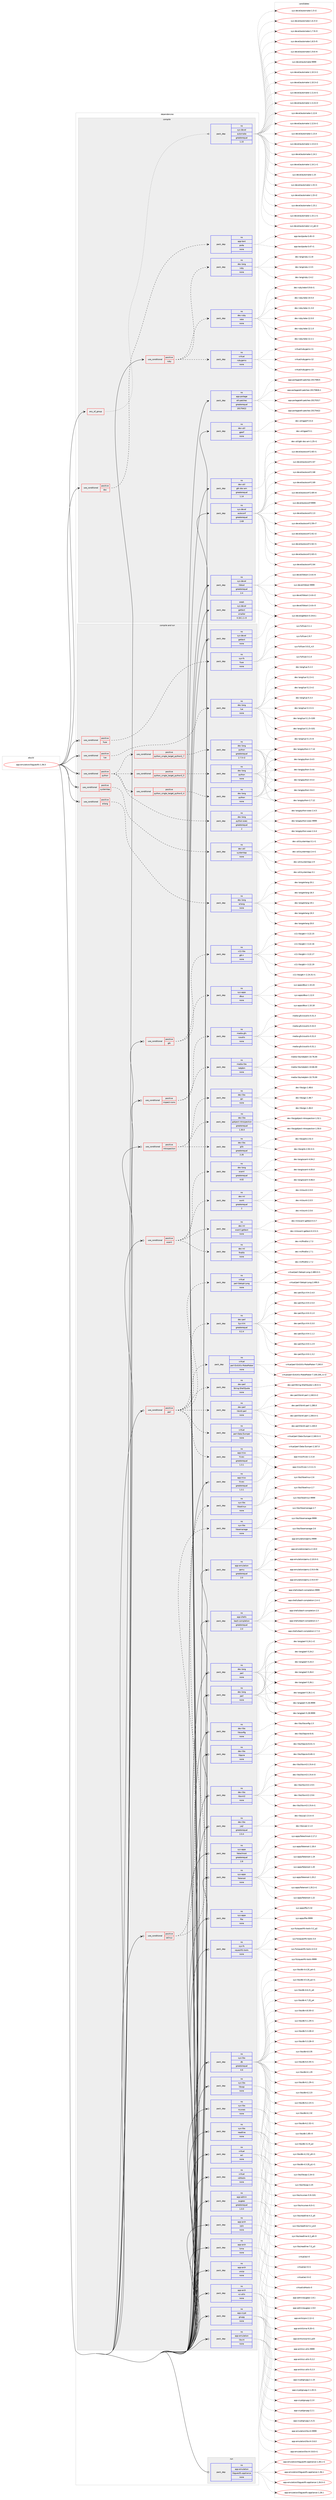 digraph prolog {

# *************
# Graph options
# *************

newrank=true;
concentrate=true;
compound=true;
graph [rankdir=LR,fontname=Helvetica,fontsize=10,ranksep=1.5];#, ranksep=2.5, nodesep=0.2];
edge  [arrowhead=vee];
node  [fontname=Helvetica,fontsize=10];

# **********
# The ebuild
# **********

subgraph cluster_leftcol {
color=gray;
rank=same;
label=<<i>ebuild</i>>;
id [label="app-emulation/libguestfs-1.36.5", color=red, width=4, href="../app-emulation/libguestfs-1.36.5.svg"];
}

# ****************
# The dependencies
# ****************

subgraph cluster_midcol {
color=gray;
label=<<i>dependencies</i>>;
subgraph cluster_compile {
fillcolor="#eeeeee";
style=filled;
label=<<i>compile</i>>;
subgraph any425 {
dependency22548 [label=<<TABLE BORDER="0" CELLBORDER="1" CELLSPACING="0" CELLPADDING="4"><TR><TD CELLPADDING="10">any_of_group</TD></TR></TABLE>>, shape=none, color=red];subgraph pack16719 {
dependency22549 [label=<<TABLE BORDER="0" CELLBORDER="1" CELLSPACING="0" CELLPADDING="4" WIDTH="220"><TR><TD ROWSPAN="6" CELLPADDING="30">pack_dep</TD></TR><TR><TD WIDTH="110">no</TD></TR><TR><TD>sys-devel</TD></TR><TR><TD>automake</TD></TR><TR><TD>greaterequal</TD></TR><TR><TD>1.15</TD></TR></TABLE>>, shape=none, color=blue];
}
dependency22548:e -> dependency22549:w [weight=20,style="dotted",arrowhead="oinv"];
}
id:e -> dependency22548:w [weight=20,style="solid",arrowhead="vee"];
subgraph cond5400 {
dependency22550 [label=<<TABLE BORDER="0" CELLBORDER="1" CELLSPACING="0" CELLPADDING="4"><TR><TD ROWSPAN="3" CELLPADDING="10">use_conditional</TD></TR><TR><TD>positive</TD></TR><TR><TD>doc</TD></TR></TABLE>>, shape=none, color=red];
subgraph pack16720 {
dependency22551 [label=<<TABLE BORDER="0" CELLBORDER="1" CELLSPACING="0" CELLPADDING="4" WIDTH="220"><TR><TD ROWSPAN="6" CELLPADDING="30">pack_dep</TD></TR><TR><TD WIDTH="110">no</TD></TR><TR><TD>app-text</TD></TR><TR><TD>po4a</TD></TR><TR><TD>none</TD></TR><TR><TD></TD></TR></TABLE>>, shape=none, color=blue];
}
dependency22550:e -> dependency22551:w [weight=20,style="dashed",arrowhead="vee"];
}
id:e -> dependency22550:w [weight=20,style="solid",arrowhead="vee"];
subgraph cond5401 {
dependency22552 [label=<<TABLE BORDER="0" CELLBORDER="1" CELLSPACING="0" CELLPADDING="4"><TR><TD ROWSPAN="3" CELLPADDING="10">use_conditional</TD></TR><TR><TD>positive</TD></TR><TR><TD>ruby</TD></TR></TABLE>>, shape=none, color=red];
subgraph pack16721 {
dependency22553 [label=<<TABLE BORDER="0" CELLBORDER="1" CELLSPACING="0" CELLPADDING="4" WIDTH="220"><TR><TD ROWSPAN="6" CELLPADDING="30">pack_dep</TD></TR><TR><TD WIDTH="110">no</TD></TR><TR><TD>dev-lang</TD></TR><TR><TD>ruby</TD></TR><TR><TD>none</TD></TR><TR><TD></TD></TR></TABLE>>, shape=none, color=blue];
}
dependency22552:e -> dependency22553:w [weight=20,style="dashed",arrowhead="vee"];
subgraph pack16722 {
dependency22554 [label=<<TABLE BORDER="0" CELLBORDER="1" CELLSPACING="0" CELLPADDING="4" WIDTH="220"><TR><TD ROWSPAN="6" CELLPADDING="30">pack_dep</TD></TR><TR><TD WIDTH="110">no</TD></TR><TR><TD>virtual</TD></TR><TR><TD>rubygems</TD></TR><TR><TD>none</TD></TR><TR><TD></TD></TR></TABLE>>, shape=none, color=blue];
}
dependency22552:e -> dependency22554:w [weight=20,style="dashed",arrowhead="vee"];
subgraph pack16723 {
dependency22555 [label=<<TABLE BORDER="0" CELLBORDER="1" CELLSPACING="0" CELLPADDING="4" WIDTH="220"><TR><TD ROWSPAN="6" CELLPADDING="30">pack_dep</TD></TR><TR><TD WIDTH="110">no</TD></TR><TR><TD>dev-ruby</TD></TR><TR><TD>rake</TD></TR><TR><TD>none</TD></TR><TR><TD></TD></TR></TABLE>>, shape=none, color=blue];
}
dependency22552:e -> dependency22555:w [weight=20,style="dashed",arrowhead="vee"];
}
id:e -> dependency22552:w [weight=20,style="solid",arrowhead="vee"];
subgraph pack16724 {
dependency22556 [label=<<TABLE BORDER="0" CELLBORDER="1" CELLSPACING="0" CELLPADDING="4" WIDTH="220"><TR><TD ROWSPAN="6" CELLPADDING="30">pack_dep</TD></TR><TR><TD WIDTH="110">no</TD></TR><TR><TD>app-portage</TD></TR><TR><TD>elt-patches</TD></TR><TR><TD>greaterequal</TD></TR><TR><TD>20170422</TD></TR></TABLE>>, shape=none, color=blue];
}
id:e -> dependency22556:w [weight=20,style="solid",arrowhead="vee"];
subgraph pack16725 {
dependency22557 [label=<<TABLE BORDER="0" CELLBORDER="1" CELLSPACING="0" CELLPADDING="4" WIDTH="220"><TR><TD ROWSPAN="6" CELLPADDING="30">pack_dep</TD></TR><TR><TD WIDTH="110">no</TD></TR><TR><TD>dev-util</TD></TR><TR><TD>gperf</TD></TR><TR><TD>none</TD></TR><TR><TD></TD></TR></TABLE>>, shape=none, color=blue];
}
id:e -> dependency22557:w [weight=20,style="solid",arrowhead="vee"];
subgraph pack16726 {
dependency22558 [label=<<TABLE BORDER="0" CELLBORDER="1" CELLSPACING="0" CELLPADDING="4" WIDTH="220"><TR><TD ROWSPAN="6" CELLPADDING="30">pack_dep</TD></TR><TR><TD WIDTH="110">no</TD></TR><TR><TD>dev-util</TD></TR><TR><TD>gtk-doc-am</TD></TR><TR><TD>greaterequal</TD></TR><TR><TD>1.14</TD></TR></TABLE>>, shape=none, color=blue];
}
id:e -> dependency22558:w [weight=20,style="solid",arrowhead="vee"];
subgraph pack16727 {
dependency22559 [label=<<TABLE BORDER="0" CELLBORDER="1" CELLSPACING="0" CELLPADDING="4" WIDTH="220"><TR><TD ROWSPAN="6" CELLPADDING="30">pack_dep</TD></TR><TR><TD WIDTH="110">no</TD></TR><TR><TD>sys-devel</TD></TR><TR><TD>autoconf</TD></TR><TR><TD>greaterequal</TD></TR><TR><TD>2.69</TD></TR></TABLE>>, shape=none, color=blue];
}
id:e -> dependency22559:w [weight=20,style="solid",arrowhead="vee"];
subgraph pack16728 {
dependency22560 [label=<<TABLE BORDER="0" CELLBORDER="1" CELLSPACING="0" CELLPADDING="4" WIDTH="220"><TR><TD ROWSPAN="6" CELLPADDING="30">pack_dep</TD></TR><TR><TD WIDTH="110">no</TD></TR><TR><TD>sys-devel</TD></TR><TR><TD>libtool</TD></TR><TR><TD>greaterequal</TD></TR><TR><TD>2.4</TD></TR></TABLE>>, shape=none, color=blue];
}
id:e -> dependency22560:w [weight=20,style="solid",arrowhead="vee"];
subgraph pack16729 {
dependency22561 [label=<<TABLE BORDER="0" CELLBORDER="1" CELLSPACING="0" CELLPADDING="4" WIDTH="220"><TR><TD ROWSPAN="6" CELLPADDING="30">pack_dep</TD></TR><TR><TD WIDTH="110">weak</TD></TR><TR><TD>sys-devel</TD></TR><TR><TD>gettext</TD></TR><TR><TD>smaller</TD></TR><TR><TD>0.18.1.1-r3</TD></TR></TABLE>>, shape=none, color=blue];
}
id:e -> dependency22561:w [weight=20,style="solid",arrowhead="vee"];
}
subgraph cluster_compileandrun {
fillcolor="#eeeeee";
style=filled;
label=<<i>compile and run</i>>;
subgraph cond5402 {
dependency22562 [label=<<TABLE BORDER="0" CELLBORDER="1" CELLSPACING="0" CELLPADDING="4"><TR><TD ROWSPAN="3" CELLPADDING="10">use_conditional</TD></TR><TR><TD>positive</TD></TR><TR><TD>erlang</TD></TR></TABLE>>, shape=none, color=red];
subgraph pack16730 {
dependency22563 [label=<<TABLE BORDER="0" CELLBORDER="1" CELLSPACING="0" CELLPADDING="4" WIDTH="220"><TR><TD ROWSPAN="6" CELLPADDING="30">pack_dep</TD></TR><TR><TD WIDTH="110">no</TD></TR><TR><TD>dev-lang</TD></TR><TR><TD>erlang</TD></TR><TR><TD>none</TD></TR><TR><TD></TD></TR></TABLE>>, shape=none, color=blue];
}
dependency22562:e -> dependency22563:w [weight=20,style="dashed",arrowhead="vee"];
}
id:e -> dependency22562:w [weight=20,style="solid",arrowhead="odotvee"];
subgraph cond5403 {
dependency22564 [label=<<TABLE BORDER="0" CELLBORDER="1" CELLSPACING="0" CELLPADDING="4"><TR><TD ROWSPAN="3" CELLPADDING="10">use_conditional</TD></TR><TR><TD>positive</TD></TR><TR><TD>fuse</TD></TR></TABLE>>, shape=none, color=red];
subgraph pack16731 {
dependency22565 [label=<<TABLE BORDER="0" CELLBORDER="1" CELLSPACING="0" CELLPADDING="4" WIDTH="220"><TR><TD ROWSPAN="6" CELLPADDING="30">pack_dep</TD></TR><TR><TD WIDTH="110">no</TD></TR><TR><TD>sys-fs</TD></TR><TR><TD>fuse</TD></TR><TR><TD>none</TD></TR><TR><TD></TD></TR></TABLE>>, shape=none, color=blue];
}
dependency22564:e -> dependency22565:w [weight=20,style="dashed",arrowhead="vee"];
}
id:e -> dependency22564:w [weight=20,style="solid",arrowhead="odotvee"];
subgraph cond5404 {
dependency22566 [label=<<TABLE BORDER="0" CELLBORDER="1" CELLSPACING="0" CELLPADDING="4"><TR><TD ROWSPAN="3" CELLPADDING="10">use_conditional</TD></TR><TR><TD>positive</TD></TR><TR><TD>gtk</TD></TR></TABLE>>, shape=none, color=red];
subgraph pack16732 {
dependency22567 [label=<<TABLE BORDER="0" CELLBORDER="1" CELLSPACING="0" CELLPADDING="4" WIDTH="220"><TR><TD ROWSPAN="6" CELLPADDING="30">pack_dep</TD></TR><TR><TD WIDTH="110">no</TD></TR><TR><TD>sys-apps</TD></TR><TR><TD>dbus</TD></TR><TR><TD>none</TD></TR><TR><TD></TD></TR></TABLE>>, shape=none, color=blue];
}
dependency22566:e -> dependency22567:w [weight=20,style="dashed",arrowhead="vee"];
subgraph pack16733 {
dependency22568 [label=<<TABLE BORDER="0" CELLBORDER="1" CELLSPACING="0" CELLPADDING="4" WIDTH="220"><TR><TD ROWSPAN="6" CELLPADDING="30">pack_dep</TD></TR><TR><TD WIDTH="110">no</TD></TR><TR><TD>x11-libs</TD></TR><TR><TD>gtk+</TD></TR><TR><TD>none</TD></TR><TR><TD></TD></TR></TABLE>>, shape=none, color=blue];
}
dependency22566:e -> dependency22568:w [weight=20,style="dashed",arrowhead="vee"];
}
id:e -> dependency22566:w [weight=20,style="solid",arrowhead="odotvee"];
subgraph cond5405 {
dependency22569 [label=<<TABLE BORDER="0" CELLBORDER="1" CELLSPACING="0" CELLPADDING="4"><TR><TD ROWSPAN="3" CELLPADDING="10">use_conditional</TD></TR><TR><TD>positive</TD></TR><TR><TD>inspect-icons</TD></TR></TABLE>>, shape=none, color=red];
subgraph pack16734 {
dependency22570 [label=<<TABLE BORDER="0" CELLBORDER="1" CELLSPACING="0" CELLPADDING="4" WIDTH="220"><TR><TD ROWSPAN="6" CELLPADDING="30">pack_dep</TD></TR><TR><TD WIDTH="110">no</TD></TR><TR><TD>media-libs</TD></TR><TR><TD>netpbm</TD></TR><TR><TD>none</TD></TR><TR><TD></TD></TR></TABLE>>, shape=none, color=blue];
}
dependency22569:e -> dependency22570:w [weight=20,style="dashed",arrowhead="vee"];
subgraph pack16735 {
dependency22571 [label=<<TABLE BORDER="0" CELLBORDER="1" CELLSPACING="0" CELLPADDING="4" WIDTH="220"><TR><TD ROWSPAN="6" CELLPADDING="30">pack_dep</TD></TR><TR><TD WIDTH="110">no</TD></TR><TR><TD>media-gfx</TD></TR><TR><TD>icoutils</TD></TR><TR><TD>none</TD></TR><TR><TD></TD></TR></TABLE>>, shape=none, color=blue];
}
dependency22569:e -> dependency22571:w [weight=20,style="dashed",arrowhead="vee"];
}
id:e -> dependency22569:w [weight=20,style="solid",arrowhead="odotvee"];
subgraph cond5406 {
dependency22572 [label=<<TABLE BORDER="0" CELLBORDER="1" CELLSPACING="0" CELLPADDING="4"><TR><TD ROWSPAN="3" CELLPADDING="10">use_conditional</TD></TR><TR><TD>positive</TD></TR><TR><TD>introspection</TD></TR></TABLE>>, shape=none, color=red];
subgraph pack16736 {
dependency22573 [label=<<TABLE BORDER="0" CELLBORDER="1" CELLSPACING="0" CELLPADDING="4" WIDTH="220"><TR><TD ROWSPAN="6" CELLPADDING="30">pack_dep</TD></TR><TR><TD WIDTH="110">no</TD></TR><TR><TD>dev-libs</TD></TR><TR><TD>glib</TD></TR><TR><TD>greaterequal</TD></TR><TR><TD>2.26</TD></TR></TABLE>>, shape=none, color=blue];
}
dependency22572:e -> dependency22573:w [weight=20,style="dashed",arrowhead="vee"];
subgraph pack16737 {
dependency22574 [label=<<TABLE BORDER="0" CELLBORDER="1" CELLSPACING="0" CELLPADDING="4" WIDTH="220"><TR><TD ROWSPAN="6" CELLPADDING="30">pack_dep</TD></TR><TR><TD WIDTH="110">no</TD></TR><TR><TD>dev-libs</TD></TR><TR><TD>gobject-introspection</TD></TR><TR><TD>greaterequal</TD></TR><TR><TD>1.30.0</TD></TR></TABLE>>, shape=none, color=blue];
}
dependency22572:e -> dependency22574:w [weight=20,style="dashed",arrowhead="vee"];
subgraph pack16738 {
dependency22575 [label=<<TABLE BORDER="0" CELLBORDER="1" CELLSPACING="0" CELLPADDING="4" WIDTH="220"><TR><TD ROWSPAN="6" CELLPADDING="30">pack_dep</TD></TR><TR><TD WIDTH="110">no</TD></TR><TR><TD>dev-libs</TD></TR><TR><TD>gjs</TD></TR><TR><TD>none</TD></TR><TR><TD></TD></TR></TABLE>>, shape=none, color=blue];
}
dependency22572:e -> dependency22575:w [weight=20,style="dashed",arrowhead="vee"];
}
id:e -> dependency22572:w [weight=20,style="solid",arrowhead="odotvee"];
subgraph cond5407 {
dependency22576 [label=<<TABLE BORDER="0" CELLBORDER="1" CELLSPACING="0" CELLPADDING="4"><TR><TD ROWSPAN="3" CELLPADDING="10">use_conditional</TD></TR><TR><TD>positive</TD></TR><TR><TD>lua</TD></TR></TABLE>>, shape=none, color=red];
subgraph pack16739 {
dependency22577 [label=<<TABLE BORDER="0" CELLBORDER="1" CELLSPACING="0" CELLPADDING="4" WIDTH="220"><TR><TD ROWSPAN="6" CELLPADDING="30">pack_dep</TD></TR><TR><TD WIDTH="110">no</TD></TR><TR><TD>dev-lang</TD></TR><TR><TD>lua</TD></TR><TR><TD>none</TD></TR><TR><TD></TD></TR></TABLE>>, shape=none, color=blue];
}
dependency22576:e -> dependency22577:w [weight=20,style="dashed",arrowhead="vee"];
}
id:e -> dependency22576:w [weight=20,style="solid",arrowhead="odotvee"];
subgraph cond5408 {
dependency22578 [label=<<TABLE BORDER="0" CELLBORDER="1" CELLSPACING="0" CELLPADDING="4"><TR><TD ROWSPAN="3" CELLPADDING="10">use_conditional</TD></TR><TR><TD>positive</TD></TR><TR><TD>ocaml</TD></TR></TABLE>>, shape=none, color=red];
subgraph pack16740 {
dependency22579 [label=<<TABLE BORDER="0" CELLBORDER="1" CELLSPACING="0" CELLPADDING="4" WIDTH="220"><TR><TD ROWSPAN="6" CELLPADDING="30">pack_dep</TD></TR><TR><TD WIDTH="110">no</TD></TR><TR><TD>dev-lang</TD></TR><TR><TD>ocaml</TD></TR><TR><TD>greaterequal</TD></TR><TR><TD>4.02</TD></TR></TABLE>>, shape=none, color=blue];
}
dependency22578:e -> dependency22579:w [weight=20,style="dashed",arrowhead="vee"];
subgraph pack16741 {
dependency22580 [label=<<TABLE BORDER="0" CELLBORDER="1" CELLSPACING="0" CELLPADDING="4" WIDTH="220"><TR><TD ROWSPAN="6" CELLPADDING="30">pack_dep</TD></TR><TR><TD WIDTH="110">no</TD></TR><TR><TD>dev-ml</TD></TR><TR><TD>findlib</TD></TR><TR><TD>none</TD></TR><TR><TD></TD></TR></TABLE>>, shape=none, color=blue];
}
dependency22578:e -> dependency22580:w [weight=20,style="dashed",arrowhead="vee"];
subgraph pack16742 {
dependency22581 [label=<<TABLE BORDER="0" CELLBORDER="1" CELLSPACING="0" CELLPADDING="4" WIDTH="220"><TR><TD ROWSPAN="6" CELLPADDING="30">pack_dep</TD></TR><TR><TD WIDTH="110">no</TD></TR><TR><TD>dev-ml</TD></TR><TR><TD>ocaml-gettext</TD></TR><TR><TD>none</TD></TR><TR><TD></TD></TR></TABLE>>, shape=none, color=blue];
}
dependency22578:e -> dependency22581:w [weight=20,style="dashed",arrowhead="vee"];
subgraph pack16743 {
dependency22582 [label=<<TABLE BORDER="0" CELLBORDER="1" CELLSPACING="0" CELLPADDING="4" WIDTH="220"><TR><TD ROWSPAN="6" CELLPADDING="30">pack_dep</TD></TR><TR><TD WIDTH="110">no</TD></TR><TR><TD>dev-ml</TD></TR><TR><TD>ounit</TD></TR><TR><TD>greaterequal</TD></TR><TR><TD>2</TD></TR></TABLE>>, shape=none, color=blue];
}
dependency22578:e -> dependency22582:w [weight=20,style="dashed",arrowhead="vee"];
}
id:e -> dependency22578:w [weight=20,style="solid",arrowhead="odotvee"];
subgraph cond5409 {
dependency22583 [label=<<TABLE BORDER="0" CELLBORDER="1" CELLSPACING="0" CELLPADDING="4"><TR><TD ROWSPAN="3" CELLPADDING="10">use_conditional</TD></TR><TR><TD>positive</TD></TR><TR><TD>perl</TD></TR></TABLE>>, shape=none, color=red];
subgraph pack16744 {
dependency22584 [label=<<TABLE BORDER="0" CELLBORDER="1" CELLSPACING="0" CELLPADDING="4" WIDTH="220"><TR><TD ROWSPAN="6" CELLPADDING="30">pack_dep</TD></TR><TR><TD WIDTH="110">no</TD></TR><TR><TD>virtual</TD></TR><TR><TD>perl-ExtUtils-MakeMaker</TD></TR><TR><TD>none</TD></TR><TR><TD></TD></TR></TABLE>>, shape=none, color=blue];
}
dependency22583:e -> dependency22584:w [weight=20,style="dashed",arrowhead="vee"];
subgraph pack16745 {
dependency22585 [label=<<TABLE BORDER="0" CELLBORDER="1" CELLSPACING="0" CELLPADDING="4" WIDTH="220"><TR><TD ROWSPAN="6" CELLPADDING="30">pack_dep</TD></TR><TR><TD WIDTH="110">no</TD></TR><TR><TD>dev-perl</TD></TR><TR><TD>Sys-Virt</TD></TR><TR><TD>greaterequal</TD></TR><TR><TD>0.2.4</TD></TR></TABLE>>, shape=none, color=blue];
}
dependency22583:e -> dependency22585:w [weight=20,style="dashed",arrowhead="vee"];
subgraph pack16746 {
dependency22586 [label=<<TABLE BORDER="0" CELLBORDER="1" CELLSPACING="0" CELLPADDING="4" WIDTH="220"><TR><TD ROWSPAN="6" CELLPADDING="30">pack_dep</TD></TR><TR><TD WIDTH="110">no</TD></TR><TR><TD>virtual</TD></TR><TR><TD>perl-Getopt-Long</TD></TR><TR><TD>none</TD></TR><TR><TD></TD></TR></TABLE>>, shape=none, color=blue];
}
dependency22583:e -> dependency22586:w [weight=20,style="dashed",arrowhead="vee"];
subgraph pack16747 {
dependency22587 [label=<<TABLE BORDER="0" CELLBORDER="1" CELLSPACING="0" CELLPADDING="4" WIDTH="220"><TR><TD ROWSPAN="6" CELLPADDING="30">pack_dep</TD></TR><TR><TD WIDTH="110">no</TD></TR><TR><TD>virtual</TD></TR><TR><TD>perl-Data-Dumper</TD></TR><TR><TD>none</TD></TR><TR><TD></TD></TR></TABLE>>, shape=none, color=blue];
}
dependency22583:e -> dependency22587:w [weight=20,style="dashed",arrowhead="vee"];
subgraph pack16748 {
dependency22588 [label=<<TABLE BORDER="0" CELLBORDER="1" CELLSPACING="0" CELLPADDING="4" WIDTH="220"><TR><TD ROWSPAN="6" CELLPADDING="30">pack_dep</TD></TR><TR><TD WIDTH="110">no</TD></TR><TR><TD>dev-perl</TD></TR><TR><TD>libintl-perl</TD></TR><TR><TD>none</TD></TR><TR><TD></TD></TR></TABLE>>, shape=none, color=blue];
}
dependency22583:e -> dependency22588:w [weight=20,style="dashed",arrowhead="vee"];
subgraph pack16749 {
dependency22589 [label=<<TABLE BORDER="0" CELLBORDER="1" CELLSPACING="0" CELLPADDING="4" WIDTH="220"><TR><TD ROWSPAN="6" CELLPADDING="30">pack_dep</TD></TR><TR><TD WIDTH="110">no</TD></TR><TR><TD>app-misc</TD></TR><TR><TD>hivex</TD></TR><TR><TD>greaterequal</TD></TR><TR><TD>1.3.1</TD></TR></TABLE>>, shape=none, color=blue];
}
dependency22583:e -> dependency22589:w [weight=20,style="dashed",arrowhead="vee"];
subgraph pack16750 {
dependency22590 [label=<<TABLE BORDER="0" CELLBORDER="1" CELLSPACING="0" CELLPADDING="4" WIDTH="220"><TR><TD ROWSPAN="6" CELLPADDING="30">pack_dep</TD></TR><TR><TD WIDTH="110">no</TD></TR><TR><TD>dev-perl</TD></TR><TR><TD>String-ShellQuote</TD></TR><TR><TD>none</TD></TR><TR><TD></TD></TR></TABLE>>, shape=none, color=blue];
}
dependency22583:e -> dependency22590:w [weight=20,style="dashed",arrowhead="vee"];
}
id:e -> dependency22583:w [weight=20,style="solid",arrowhead="odotvee"];
subgraph cond5410 {
dependency22591 [label=<<TABLE BORDER="0" CELLBORDER="1" CELLSPACING="0" CELLPADDING="4"><TR><TD ROWSPAN="3" CELLPADDING="10">use_conditional</TD></TR><TR><TD>positive</TD></TR><TR><TD>python</TD></TR></TABLE>>, shape=none, color=red];
subgraph cond5411 {
dependency22592 [label=<<TABLE BORDER="0" CELLBORDER="1" CELLSPACING="0" CELLPADDING="4"><TR><TD ROWSPAN="3" CELLPADDING="10">use_conditional</TD></TR><TR><TD>positive</TD></TR><TR><TD>python_single_target_python2_7</TD></TR></TABLE>>, shape=none, color=red];
subgraph pack16751 {
dependency22593 [label=<<TABLE BORDER="0" CELLBORDER="1" CELLSPACING="0" CELLPADDING="4" WIDTH="220"><TR><TD ROWSPAN="6" CELLPADDING="30">pack_dep</TD></TR><TR><TD WIDTH="110">no</TD></TR><TR><TD>dev-lang</TD></TR><TR><TD>python</TD></TR><TR><TD>greaterequal</TD></TR><TR><TD>2.7.5-r2</TD></TR></TABLE>>, shape=none, color=blue];
}
dependency22592:e -> dependency22593:w [weight=20,style="dashed",arrowhead="vee"];
}
dependency22591:e -> dependency22592:w [weight=20,style="dashed",arrowhead="vee"];
subgraph cond5412 {
dependency22594 [label=<<TABLE BORDER="0" CELLBORDER="1" CELLSPACING="0" CELLPADDING="4"><TR><TD ROWSPAN="3" CELLPADDING="10">use_conditional</TD></TR><TR><TD>positive</TD></TR><TR><TD>python_single_target_python3_4</TD></TR></TABLE>>, shape=none, color=red];
subgraph pack16752 {
dependency22595 [label=<<TABLE BORDER="0" CELLBORDER="1" CELLSPACING="0" CELLPADDING="4" WIDTH="220"><TR><TD ROWSPAN="6" CELLPADDING="30">pack_dep</TD></TR><TR><TD WIDTH="110">no</TD></TR><TR><TD>dev-lang</TD></TR><TR><TD>python</TD></TR><TR><TD>none</TD></TR><TR><TD></TD></TR></TABLE>>, shape=none, color=blue];
}
dependency22594:e -> dependency22595:w [weight=20,style="dashed",arrowhead="vee"];
}
dependency22591:e -> dependency22594:w [weight=20,style="dashed",arrowhead="vee"];
subgraph cond5413 {
dependency22596 [label=<<TABLE BORDER="0" CELLBORDER="1" CELLSPACING="0" CELLPADDING="4"><TR><TD ROWSPAN="3" CELLPADDING="10">use_conditional</TD></TR><TR><TD>positive</TD></TR><TR><TD>python_single_target_python3_5</TD></TR></TABLE>>, shape=none, color=red];
subgraph pack16753 {
dependency22597 [label=<<TABLE BORDER="0" CELLBORDER="1" CELLSPACING="0" CELLPADDING="4" WIDTH="220"><TR><TD ROWSPAN="6" CELLPADDING="30">pack_dep</TD></TR><TR><TD WIDTH="110">no</TD></TR><TR><TD>dev-lang</TD></TR><TR><TD>python</TD></TR><TR><TD>none</TD></TR><TR><TD></TD></TR></TABLE>>, shape=none, color=blue];
}
dependency22596:e -> dependency22597:w [weight=20,style="dashed",arrowhead="vee"];
}
dependency22591:e -> dependency22596:w [weight=20,style="dashed",arrowhead="vee"];
subgraph pack16754 {
dependency22598 [label=<<TABLE BORDER="0" CELLBORDER="1" CELLSPACING="0" CELLPADDING="4" WIDTH="220"><TR><TD ROWSPAN="6" CELLPADDING="30">pack_dep</TD></TR><TR><TD WIDTH="110">no</TD></TR><TR><TD>dev-lang</TD></TR><TR><TD>python-exec</TD></TR><TR><TD>greaterequal</TD></TR><TR><TD>2</TD></TR></TABLE>>, shape=none, color=blue];
}
dependency22591:e -> dependency22598:w [weight=20,style="dashed",arrowhead="vee"];
}
id:e -> dependency22591:w [weight=20,style="solid",arrowhead="odotvee"];
subgraph cond5414 {
dependency22599 [label=<<TABLE BORDER="0" CELLBORDER="1" CELLSPACING="0" CELLPADDING="4"><TR><TD ROWSPAN="3" CELLPADDING="10">use_conditional</TD></TR><TR><TD>positive</TD></TR><TR><TD>selinux</TD></TR></TABLE>>, shape=none, color=red];
subgraph pack16755 {
dependency22600 [label=<<TABLE BORDER="0" CELLBORDER="1" CELLSPACING="0" CELLPADDING="4" WIDTH="220"><TR><TD ROWSPAN="6" CELLPADDING="30">pack_dep</TD></TR><TR><TD WIDTH="110">no</TD></TR><TR><TD>sys-libs</TD></TR><TR><TD>libselinux</TD></TR><TR><TD>none</TD></TR><TR><TD></TD></TR></TABLE>>, shape=none, color=blue];
}
dependency22599:e -> dependency22600:w [weight=20,style="dashed",arrowhead="vee"];
subgraph pack16756 {
dependency22601 [label=<<TABLE BORDER="0" CELLBORDER="1" CELLSPACING="0" CELLPADDING="4" WIDTH="220"><TR><TD ROWSPAN="6" CELLPADDING="30">pack_dep</TD></TR><TR><TD WIDTH="110">no</TD></TR><TR><TD>sys-libs</TD></TR><TR><TD>libsemanage</TD></TR><TR><TD>none</TD></TR><TR><TD></TD></TR></TABLE>>, shape=none, color=blue];
}
dependency22599:e -> dependency22601:w [weight=20,style="dashed",arrowhead="vee"];
}
id:e -> dependency22599:w [weight=20,style="solid",arrowhead="odotvee"];
subgraph cond5415 {
dependency22602 [label=<<TABLE BORDER="0" CELLBORDER="1" CELLSPACING="0" CELLPADDING="4"><TR><TD ROWSPAN="3" CELLPADDING="10">use_conditional</TD></TR><TR><TD>positive</TD></TR><TR><TD>systemtap</TD></TR></TABLE>>, shape=none, color=red];
subgraph pack16757 {
dependency22603 [label=<<TABLE BORDER="0" CELLBORDER="1" CELLSPACING="0" CELLPADDING="4" WIDTH="220"><TR><TD ROWSPAN="6" CELLPADDING="30">pack_dep</TD></TR><TR><TD WIDTH="110">no</TD></TR><TR><TD>dev-util</TD></TR><TR><TD>systemtap</TD></TR><TR><TD>none</TD></TR><TR><TD></TD></TR></TABLE>>, shape=none, color=blue];
}
dependency22602:e -> dependency22603:w [weight=20,style="dashed",arrowhead="vee"];
}
id:e -> dependency22602:w [weight=20,style="solid",arrowhead="odotvee"];
subgraph pack16758 {
dependency22604 [label=<<TABLE BORDER="0" CELLBORDER="1" CELLSPACING="0" CELLPADDING="4" WIDTH="220"><TR><TD ROWSPAN="6" CELLPADDING="30">pack_dep</TD></TR><TR><TD WIDTH="110">no</TD></TR><TR><TD>app-admin</TD></TR><TR><TD>augeas</TD></TR><TR><TD>greaterequal</TD></TR><TR><TD>1.0.0</TD></TR></TABLE>>, shape=none, color=blue];
}
id:e -> dependency22604:w [weight=20,style="solid",arrowhead="odotvee"];
subgraph pack16759 {
dependency22605 [label=<<TABLE BORDER="0" CELLBORDER="1" CELLSPACING="0" CELLPADDING="4" WIDTH="220"><TR><TD ROWSPAN="6" CELLPADDING="30">pack_dep</TD></TR><TR><TD WIDTH="110">no</TD></TR><TR><TD>app-arch</TD></TR><TR><TD>cpio</TD></TR><TR><TD>none</TD></TR><TR><TD></TD></TR></TABLE>>, shape=none, color=blue];
}
id:e -> dependency22605:w [weight=20,style="solid",arrowhead="odotvee"];
subgraph pack16760 {
dependency22606 [label=<<TABLE BORDER="0" CELLBORDER="1" CELLSPACING="0" CELLPADDING="4" WIDTH="220"><TR><TD ROWSPAN="6" CELLPADDING="30">pack_dep</TD></TR><TR><TD WIDTH="110">no</TD></TR><TR><TD>app-arch</TD></TR><TR><TD>lzma</TD></TR><TR><TD>none</TD></TR><TR><TD></TD></TR></TABLE>>, shape=none, color=blue];
}
id:e -> dependency22606:w [weight=20,style="solid",arrowhead="odotvee"];
subgraph pack16761 {
dependency22607 [label=<<TABLE BORDER="0" CELLBORDER="1" CELLSPACING="0" CELLPADDING="4" WIDTH="220"><TR><TD ROWSPAN="6" CELLPADDING="30">pack_dep</TD></TR><TR><TD WIDTH="110">no</TD></TR><TR><TD>app-arch</TD></TR><TR><TD>unzip</TD></TR><TR><TD>none</TD></TR><TR><TD></TD></TR></TABLE>>, shape=none, color=blue];
}
id:e -> dependency22607:w [weight=20,style="solid",arrowhead="odotvee"];
subgraph pack16762 {
dependency22608 [label=<<TABLE BORDER="0" CELLBORDER="1" CELLSPACING="0" CELLPADDING="4" WIDTH="220"><TR><TD ROWSPAN="6" CELLPADDING="30">pack_dep</TD></TR><TR><TD WIDTH="110">no</TD></TR><TR><TD>app-arch</TD></TR><TR><TD>xz-utils</TD></TR><TR><TD>none</TD></TR><TR><TD></TD></TR></TABLE>>, shape=none, color=blue];
}
id:e -> dependency22608:w [weight=20,style="solid",arrowhead="odotvee"];
subgraph pack16763 {
dependency22609 [label=<<TABLE BORDER="0" CELLBORDER="1" CELLSPACING="0" CELLPADDING="4" WIDTH="220"><TR><TD ROWSPAN="6" CELLPADDING="30">pack_dep</TD></TR><TR><TD WIDTH="110">no</TD></TR><TR><TD>app-crypt</TD></TR><TR><TD>gnupg</TD></TR><TR><TD>none</TD></TR><TR><TD></TD></TR></TABLE>>, shape=none, color=blue];
}
id:e -> dependency22609:w [weight=20,style="solid",arrowhead="odotvee"];
subgraph pack16764 {
dependency22610 [label=<<TABLE BORDER="0" CELLBORDER="1" CELLSPACING="0" CELLPADDING="4" WIDTH="220"><TR><TD ROWSPAN="6" CELLPADDING="30">pack_dep</TD></TR><TR><TD WIDTH="110">no</TD></TR><TR><TD>app-emulation</TD></TR><TR><TD>libvirt</TD></TR><TR><TD>none</TD></TR><TR><TD></TD></TR></TABLE>>, shape=none, color=blue];
}
id:e -> dependency22610:w [weight=20,style="solid",arrowhead="odotvee"];
subgraph pack16765 {
dependency22611 [label=<<TABLE BORDER="0" CELLBORDER="1" CELLSPACING="0" CELLPADDING="4" WIDTH="220"><TR><TD ROWSPAN="6" CELLPADDING="30">pack_dep</TD></TR><TR><TD WIDTH="110">no</TD></TR><TR><TD>app-emulation</TD></TR><TR><TD>qemu</TD></TR><TR><TD>greaterequal</TD></TR><TR><TD>2.0</TD></TR></TABLE>>, shape=none, color=blue];
}
id:e -> dependency22611:w [weight=20,style="solid",arrowhead="odotvee"];
subgraph pack16766 {
dependency22612 [label=<<TABLE BORDER="0" CELLBORDER="1" CELLSPACING="0" CELLPADDING="4" WIDTH="220"><TR><TD ROWSPAN="6" CELLPADDING="30">pack_dep</TD></TR><TR><TD WIDTH="110">no</TD></TR><TR><TD>app-misc</TD></TR><TR><TD>hivex</TD></TR><TR><TD>greaterequal</TD></TR><TR><TD>1.3.1</TD></TR></TABLE>>, shape=none, color=blue];
}
id:e -> dependency22612:w [weight=20,style="solid",arrowhead="odotvee"];
subgraph pack16767 {
dependency22613 [label=<<TABLE BORDER="0" CELLBORDER="1" CELLSPACING="0" CELLPADDING="4" WIDTH="220"><TR><TD ROWSPAN="6" CELLPADDING="30">pack_dep</TD></TR><TR><TD WIDTH="110">no</TD></TR><TR><TD>app-shells</TD></TR><TR><TD>bash-completion</TD></TR><TR><TD>greaterequal</TD></TR><TR><TD>2.0</TD></TR></TABLE>>, shape=none, color=blue];
}
id:e -> dependency22613:w [weight=20,style="solid",arrowhead="odotvee"];
subgraph pack16768 {
dependency22614 [label=<<TABLE BORDER="0" CELLBORDER="1" CELLSPACING="0" CELLPADDING="4" WIDTH="220"><TR><TD ROWSPAN="6" CELLPADDING="30">pack_dep</TD></TR><TR><TD WIDTH="110">no</TD></TR><TR><TD>dev-lang</TD></TR><TR><TD>perl</TD></TR><TR><TD>none</TD></TR><TR><TD></TD></TR></TABLE>>, shape=none, color=blue];
}
id:e -> dependency22614:w [weight=20,style="solid",arrowhead="odotvee"];
subgraph pack16769 {
dependency22615 [label=<<TABLE BORDER="0" CELLBORDER="1" CELLSPACING="0" CELLPADDING="4" WIDTH="220"><TR><TD ROWSPAN="6" CELLPADDING="30">pack_dep</TD></TR><TR><TD WIDTH="110">no</TD></TR><TR><TD>dev-lang</TD></TR><TR><TD>perl</TD></TR><TR><TD>none</TD></TR><TR><TD></TD></TR></TABLE>>, shape=none, color=blue];
}
id:e -> dependency22615:w [weight=20,style="solid",arrowhead="odotvee"];
subgraph pack16770 {
dependency22616 [label=<<TABLE BORDER="0" CELLBORDER="1" CELLSPACING="0" CELLPADDING="4" WIDTH="220"><TR><TD ROWSPAN="6" CELLPADDING="30">pack_dep</TD></TR><TR><TD WIDTH="110">no</TD></TR><TR><TD>dev-libs</TD></TR><TR><TD>libconfig</TD></TR><TR><TD>none</TD></TR><TR><TD></TD></TR></TABLE>>, shape=none, color=blue];
}
id:e -> dependency22616:w [weight=20,style="solid",arrowhead="odotvee"];
subgraph pack16771 {
dependency22617 [label=<<TABLE BORDER="0" CELLBORDER="1" CELLSPACING="0" CELLPADDING="4" WIDTH="220"><TR><TD ROWSPAN="6" CELLPADDING="30">pack_dep</TD></TR><TR><TD WIDTH="110">no</TD></TR><TR><TD>dev-libs</TD></TR><TR><TD>libpcre</TD></TR><TR><TD>none</TD></TR><TR><TD></TD></TR></TABLE>>, shape=none, color=blue];
}
id:e -> dependency22617:w [weight=20,style="solid",arrowhead="odotvee"];
subgraph pack16772 {
dependency22618 [label=<<TABLE BORDER="0" CELLBORDER="1" CELLSPACING="0" CELLPADDING="4" WIDTH="220"><TR><TD ROWSPAN="6" CELLPADDING="30">pack_dep</TD></TR><TR><TD WIDTH="110">no</TD></TR><TR><TD>dev-libs</TD></TR><TR><TD>libxml2</TD></TR><TR><TD>none</TD></TR><TR><TD></TD></TR></TABLE>>, shape=none, color=blue];
}
id:e -> dependency22618:w [weight=20,style="solid",arrowhead="odotvee"];
subgraph pack16773 {
dependency22619 [label=<<TABLE BORDER="0" CELLBORDER="1" CELLSPACING="0" CELLPADDING="4" WIDTH="220"><TR><TD ROWSPAN="6" CELLPADDING="30">pack_dep</TD></TR><TR><TD WIDTH="110">no</TD></TR><TR><TD>dev-libs</TD></TR><TR><TD>yajl</TD></TR><TR><TD>greaterequal</TD></TR><TR><TD>2.0.4</TD></TR></TABLE>>, shape=none, color=blue];
}
id:e -> dependency22619:w [weight=20,style="solid",arrowhead="odotvee"];
subgraph pack16774 {
dependency22620 [label=<<TABLE BORDER="0" CELLBORDER="1" CELLSPACING="0" CELLPADDING="4" WIDTH="220"><TR><TD ROWSPAN="6" CELLPADDING="30">pack_dep</TD></TR><TR><TD WIDTH="110">no</TD></TR><TR><TD>sys-apps</TD></TR><TR><TD>fakechroot</TD></TR><TR><TD>greaterequal</TD></TR><TR><TD>2.8</TD></TR></TABLE>>, shape=none, color=blue];
}
id:e -> dependency22620:w [weight=20,style="solid",arrowhead="odotvee"];
subgraph pack16775 {
dependency22621 [label=<<TABLE BORDER="0" CELLBORDER="1" CELLSPACING="0" CELLPADDING="4" WIDTH="220"><TR><TD ROWSPAN="6" CELLPADDING="30">pack_dep</TD></TR><TR><TD WIDTH="110">no</TD></TR><TR><TD>sys-apps</TD></TR><TR><TD>fakeroot</TD></TR><TR><TD>none</TD></TR><TR><TD></TD></TR></TABLE>>, shape=none, color=blue];
}
id:e -> dependency22621:w [weight=20,style="solid",arrowhead="odotvee"];
subgraph pack16776 {
dependency22622 [label=<<TABLE BORDER="0" CELLBORDER="1" CELLSPACING="0" CELLPADDING="4" WIDTH="220"><TR><TD ROWSPAN="6" CELLPADDING="30">pack_dep</TD></TR><TR><TD WIDTH="110">no</TD></TR><TR><TD>sys-apps</TD></TR><TR><TD>file</TD></TR><TR><TD>none</TD></TR><TR><TD></TD></TR></TABLE>>, shape=none, color=blue];
}
id:e -> dependency22622:w [weight=20,style="solid",arrowhead="odotvee"];
subgraph pack16777 {
dependency22623 [label=<<TABLE BORDER="0" CELLBORDER="1" CELLSPACING="0" CELLPADDING="4" WIDTH="220"><TR><TD ROWSPAN="6" CELLPADDING="30">pack_dep</TD></TR><TR><TD WIDTH="110">no</TD></TR><TR><TD>sys-devel</TD></TR><TR><TD>gettext</TD></TR><TR><TD>none</TD></TR><TR><TD></TD></TR></TABLE>>, shape=none, color=blue];
}
id:e -> dependency22623:w [weight=20,style="solid",arrowhead="odotvee"];
subgraph pack16778 {
dependency22624 [label=<<TABLE BORDER="0" CELLBORDER="1" CELLSPACING="0" CELLPADDING="4" WIDTH="220"><TR><TD ROWSPAN="6" CELLPADDING="30">pack_dep</TD></TR><TR><TD WIDTH="110">no</TD></TR><TR><TD>sys-fs</TD></TR><TR><TD>squashfs-tools</TD></TR><TR><TD>none</TD></TR><TR><TD></TD></TR></TABLE>>, shape=none, color=blue];
}
id:e -> dependency22624:w [weight=20,style="solid",arrowhead="odotvee"];
subgraph pack16779 {
dependency22625 [label=<<TABLE BORDER="0" CELLBORDER="1" CELLSPACING="0" CELLPADDING="4" WIDTH="220"><TR><TD ROWSPAN="6" CELLPADDING="30">pack_dep</TD></TR><TR><TD WIDTH="110">no</TD></TR><TR><TD>sys-libs</TD></TR><TR><TD>db</TD></TR><TR><TD>greaterequal</TD></TR><TR><TD>4.6</TD></TR></TABLE>>, shape=none, color=blue];
}
id:e -> dependency22625:w [weight=20,style="solid",arrowhead="odotvee"];
subgraph pack16780 {
dependency22626 [label=<<TABLE BORDER="0" CELLBORDER="1" CELLSPACING="0" CELLPADDING="4" WIDTH="220"><TR><TD ROWSPAN="6" CELLPADDING="30">pack_dep</TD></TR><TR><TD WIDTH="110">no</TD></TR><TR><TD>sys-libs</TD></TR><TR><TD>libcap</TD></TR><TR><TD>none</TD></TR><TR><TD></TD></TR></TABLE>>, shape=none, color=blue];
}
id:e -> dependency22626:w [weight=20,style="solid",arrowhead="odotvee"];
subgraph pack16781 {
dependency22627 [label=<<TABLE BORDER="0" CELLBORDER="1" CELLSPACING="0" CELLPADDING="4" WIDTH="220"><TR><TD ROWSPAN="6" CELLPADDING="30">pack_dep</TD></TR><TR><TD WIDTH="110">no</TD></TR><TR><TD>sys-libs</TD></TR><TR><TD>ncurses</TD></TR><TR><TD>none</TD></TR><TR><TD></TD></TR></TABLE>>, shape=none, color=blue];
}
id:e -> dependency22627:w [weight=20,style="solid",arrowhead="odotvee"];
subgraph pack16782 {
dependency22628 [label=<<TABLE BORDER="0" CELLBORDER="1" CELLSPACING="0" CELLPADDING="4" WIDTH="220"><TR><TD ROWSPAN="6" CELLPADDING="30">pack_dep</TD></TR><TR><TD WIDTH="110">no</TD></TR><TR><TD>sys-libs</TD></TR><TR><TD>readline</TD></TR><TR><TD>none</TD></TR><TR><TD></TD></TR></TABLE>>, shape=none, color=blue];
}
id:e -> dependency22628:w [weight=20,style="solid",arrowhead="odotvee"];
subgraph pack16783 {
dependency22629 [label=<<TABLE BORDER="0" CELLBORDER="1" CELLSPACING="0" CELLPADDING="4" WIDTH="220"><TR><TD ROWSPAN="6" CELLPADDING="30">pack_dep</TD></TR><TR><TD WIDTH="110">no</TD></TR><TR><TD>virtual</TD></TR><TR><TD>acl</TD></TR><TR><TD>none</TD></TR><TR><TD></TD></TR></TABLE>>, shape=none, color=blue];
}
id:e -> dependency22629:w [weight=20,style="solid",arrowhead="odotvee"];
subgraph pack16784 {
dependency22630 [label=<<TABLE BORDER="0" CELLBORDER="1" CELLSPACING="0" CELLPADDING="4" WIDTH="220"><TR><TD ROWSPAN="6" CELLPADDING="30">pack_dep</TD></TR><TR><TD WIDTH="110">no</TD></TR><TR><TD>virtual</TD></TR><TR><TD>cdrtools</TD></TR><TR><TD>none</TD></TR><TR><TD></TD></TR></TABLE>>, shape=none, color=blue];
}
id:e -> dependency22630:w [weight=20,style="solid",arrowhead="odotvee"];
}
subgraph cluster_run {
fillcolor="#eeeeee";
style=filled;
label=<<i>run</i>>;
subgraph pack16785 {
dependency22631 [label=<<TABLE BORDER="0" CELLBORDER="1" CELLSPACING="0" CELLPADDING="4" WIDTH="220"><TR><TD ROWSPAN="6" CELLPADDING="30">pack_dep</TD></TR><TR><TD WIDTH="110">no</TD></TR><TR><TD>app-emulation</TD></TR><TR><TD>libguestfs-appliance</TD></TR><TR><TD>none</TD></TR><TR><TD></TD></TR></TABLE>>, shape=none, color=blue];
}
id:e -> dependency22631:w [weight=20,style="solid",arrowhead="odot"];
}
}

# **************
# The candidates
# **************

subgraph cluster_choices {
rank=same;
color=gray;
label=<<i>candidates</i>>;

subgraph choice16719 {
color=black;
nodesep=1;
choice11512111545100101118101108479711711611110997107101454946494846514511449 [label="sys-devel/automake-1.10.3-r1", color=red, width=4,href="../sys-devel/automake-1.10.3-r1.svg"];
choice11512111545100101118101108479711711611110997107101454946494846514511450 [label="sys-devel/automake-1.10.3-r2", color=red, width=4,href="../sys-devel/automake-1.10.3-r2.svg"];
choice11512111545100101118101108479711711611110997107101454946494946544511449 [label="sys-devel/automake-1.11.6-r1", color=red, width=4,href="../sys-devel/automake-1.11.6-r1.svg"];
choice11512111545100101118101108479711711611110997107101454946494946544511450 [label="sys-devel/automake-1.11.6-r2", color=red, width=4,href="../sys-devel/automake-1.11.6-r2.svg"];
choice1151211154510010111810110847971171161111099710710145494649504654 [label="sys-devel/automake-1.12.6", color=red, width=4,href="../sys-devel/automake-1.12.6.svg"];
choice11512111545100101118101108479711711611110997107101454946495046544511449 [label="sys-devel/automake-1.12.6-r1", color=red, width=4,href="../sys-devel/automake-1.12.6-r1.svg"];
choice1151211154510010111810110847971171161111099710710145494649514652 [label="sys-devel/automake-1.13.4", color=red, width=4,href="../sys-devel/automake-1.13.4.svg"];
choice11512111545100101118101108479711711611110997107101454946495146524511449 [label="sys-devel/automake-1.13.4-r1", color=red, width=4,href="../sys-devel/automake-1.13.4-r1.svg"];
choice1151211154510010111810110847971171161111099710710145494649524649 [label="sys-devel/automake-1.14.1", color=red, width=4,href="../sys-devel/automake-1.14.1.svg"];
choice11512111545100101118101108479711711611110997107101454946495246494511449 [label="sys-devel/automake-1.14.1-r1", color=red, width=4,href="../sys-devel/automake-1.14.1-r1.svg"];
choice115121115451001011181011084797117116111109971071014549464953 [label="sys-devel/automake-1.15", color=red, width=4,href="../sys-devel/automake-1.15.svg"];
choice1151211154510010111810110847971171161111099710710145494649534511449 [label="sys-devel/automake-1.15-r1", color=red, width=4,href="../sys-devel/automake-1.15-r1.svg"];
choice1151211154510010111810110847971171161111099710710145494649534511450 [label="sys-devel/automake-1.15-r2", color=red, width=4,href="../sys-devel/automake-1.15-r2.svg"];
choice1151211154510010111810110847971171161111099710710145494649534649 [label="sys-devel/automake-1.15.1", color=red, width=4,href="../sys-devel/automake-1.15.1.svg"];
choice11512111545100101118101108479711711611110997107101454946495346494511449 [label="sys-devel/automake-1.15.1-r1", color=red, width=4,href="../sys-devel/automake-1.15.1-r1.svg"];
choice115121115451001011181011084797117116111109971071014549465295112544511450 [label="sys-devel/automake-1.4_p6-r2", color=red, width=4,href="../sys-devel/automake-1.4_p6-r2.svg"];
choice11512111545100101118101108479711711611110997107101454946534511450 [label="sys-devel/automake-1.5-r2", color=red, width=4,href="../sys-devel/automake-1.5-r2.svg"];
choice115121115451001011181011084797117116111109971071014549465446514511450 [label="sys-devel/automake-1.6.3-r2", color=red, width=4,href="../sys-devel/automake-1.6.3-r2.svg"];
choice115121115451001011181011084797117116111109971071014549465546574511451 [label="sys-devel/automake-1.7.9-r3", color=red, width=4,href="../sys-devel/automake-1.7.9-r3.svg"];
choice115121115451001011181011084797117116111109971071014549465646534511453 [label="sys-devel/automake-1.8.5-r5", color=red, width=4,href="../sys-devel/automake-1.8.5-r5.svg"];
choice115121115451001011181011084797117116111109971071014549465746544511452 [label="sys-devel/automake-1.9.6-r4", color=red, width=4,href="../sys-devel/automake-1.9.6-r4.svg"];
choice115121115451001011181011084797117116111109971071014557575757 [label="sys-devel/automake-9999", color=red, width=4,href="../sys-devel/automake-9999.svg"];
dependency22549:e -> choice11512111545100101118101108479711711611110997107101454946494846514511449:w [style=dotted,weight="100"];
dependency22549:e -> choice11512111545100101118101108479711711611110997107101454946494846514511450:w [style=dotted,weight="100"];
dependency22549:e -> choice11512111545100101118101108479711711611110997107101454946494946544511449:w [style=dotted,weight="100"];
dependency22549:e -> choice11512111545100101118101108479711711611110997107101454946494946544511450:w [style=dotted,weight="100"];
dependency22549:e -> choice1151211154510010111810110847971171161111099710710145494649504654:w [style=dotted,weight="100"];
dependency22549:e -> choice11512111545100101118101108479711711611110997107101454946495046544511449:w [style=dotted,weight="100"];
dependency22549:e -> choice1151211154510010111810110847971171161111099710710145494649514652:w [style=dotted,weight="100"];
dependency22549:e -> choice11512111545100101118101108479711711611110997107101454946495146524511449:w [style=dotted,weight="100"];
dependency22549:e -> choice1151211154510010111810110847971171161111099710710145494649524649:w [style=dotted,weight="100"];
dependency22549:e -> choice11512111545100101118101108479711711611110997107101454946495246494511449:w [style=dotted,weight="100"];
dependency22549:e -> choice115121115451001011181011084797117116111109971071014549464953:w [style=dotted,weight="100"];
dependency22549:e -> choice1151211154510010111810110847971171161111099710710145494649534511449:w [style=dotted,weight="100"];
dependency22549:e -> choice1151211154510010111810110847971171161111099710710145494649534511450:w [style=dotted,weight="100"];
dependency22549:e -> choice1151211154510010111810110847971171161111099710710145494649534649:w [style=dotted,weight="100"];
dependency22549:e -> choice11512111545100101118101108479711711611110997107101454946495346494511449:w [style=dotted,weight="100"];
dependency22549:e -> choice115121115451001011181011084797117116111109971071014549465295112544511450:w [style=dotted,weight="100"];
dependency22549:e -> choice11512111545100101118101108479711711611110997107101454946534511450:w [style=dotted,weight="100"];
dependency22549:e -> choice115121115451001011181011084797117116111109971071014549465446514511450:w [style=dotted,weight="100"];
dependency22549:e -> choice115121115451001011181011084797117116111109971071014549465546574511451:w [style=dotted,weight="100"];
dependency22549:e -> choice115121115451001011181011084797117116111109971071014549465646534511453:w [style=dotted,weight="100"];
dependency22549:e -> choice115121115451001011181011084797117116111109971071014549465746544511452:w [style=dotted,weight="100"];
dependency22549:e -> choice115121115451001011181011084797117116111109971071014557575757:w [style=dotted,weight="100"];
}
subgraph choice16720 {
color=black;
nodesep=1;
choice971121124511610112011647112111529745484652534511451 [label="app-text/po4a-0.45-r3", color=red, width=4,href="../app-text/po4a-0.45-r3.svg"];
choice971121124511610112011647112111529745484652554511449 [label="app-text/po4a-0.47-r1", color=red, width=4,href="../app-text/po4a-0.47-r1.svg"];
dependency22551:e -> choice971121124511610112011647112111529745484652534511451:w [style=dotted,weight="100"];
dependency22551:e -> choice971121124511610112011647112111529745484652554511449:w [style=dotted,weight="100"];
}
subgraph choice16721 {
color=black;
nodesep=1;
choice10010111845108971101034711411798121455046504656 [label="dev-lang/ruby-2.2.8", color=red, width=4,href="../dev-lang/ruby-2.2.8.svg"];
choice10010111845108971101034711411798121455046514653 [label="dev-lang/ruby-2.3.5", color=red, width=4,href="../dev-lang/ruby-2.3.5.svg"];
choice10010111845108971101034711411798121455046524650 [label="dev-lang/ruby-2.4.2", color=red, width=4,href="../dev-lang/ruby-2.4.2.svg"];
dependency22553:e -> choice10010111845108971101034711411798121455046504656:w [style=dotted,weight="100"];
dependency22553:e -> choice10010111845108971101034711411798121455046514653:w [style=dotted,weight="100"];
dependency22553:e -> choice10010111845108971101034711411798121455046524650:w [style=dotted,weight="100"];
}
subgraph choice16722 {
color=black;
nodesep=1;
choice118105114116117971084711411798121103101109115454949 [label="virtual/rubygems-11", color=red, width=4,href="../virtual/rubygems-11.svg"];
choice118105114116117971084711411798121103101109115454950 [label="virtual/rubygems-12", color=red, width=4,href="../virtual/rubygems-12.svg"];
choice118105114116117971084711411798121103101109115454951 [label="virtual/rubygems-13", color=red, width=4,href="../virtual/rubygems-13.svg"];
dependency22554:e -> choice118105114116117971084711411798121103101109115454949:w [style=dotted,weight="100"];
dependency22554:e -> choice118105114116117971084711411798121103101109115454950:w [style=dotted,weight="100"];
dependency22554:e -> choice118105114116117971084711411798121103101109115454951:w [style=dotted,weight="100"];
}
subgraph choice16723 {
color=black;
nodesep=1;
choice100101118451141179812147114971071014548465746544511449 [label="dev-ruby/rake-0.9.6-r1", color=red, width=4,href="../dev-ruby/rake-0.9.6-r1.svg"];
choice1001011184511411798121471149710710145494846534648 [label="dev-ruby/rake-10.5.0", color=red, width=4,href="../dev-ruby/rake-10.5.0.svg"];
choice1001011184511411798121471149710710145494946514648 [label="dev-ruby/rake-11.3.0", color=red, width=4,href="../dev-ruby/rake-11.3.0.svg"];
choice1001011184511411798121471149710710145495046484648 [label="dev-ruby/rake-12.0.0", color=red, width=4,href="../dev-ruby/rake-12.0.0.svg"];
choice1001011184511411798121471149710710145495046494648 [label="dev-ruby/rake-12.1.0", color=red, width=4,href="../dev-ruby/rake-12.1.0.svg"];
choice1001011184511411798121471149710710145495046504649 [label="dev-ruby/rake-12.2.1", color=red, width=4,href="../dev-ruby/rake-12.2.1.svg"];
dependency22555:e -> choice100101118451141179812147114971071014548465746544511449:w [style=dotted,weight="100"];
dependency22555:e -> choice1001011184511411798121471149710710145494846534648:w [style=dotted,weight="100"];
dependency22555:e -> choice1001011184511411798121471149710710145494946514648:w [style=dotted,weight="100"];
dependency22555:e -> choice1001011184511411798121471149710710145495046484648:w [style=dotted,weight="100"];
dependency22555:e -> choice1001011184511411798121471149710710145495046494648:w [style=dotted,weight="100"];
dependency22555:e -> choice1001011184511411798121471149710710145495046504649:w [style=dotted,weight="100"];
}
subgraph choice16724 {
color=black;
nodesep=1;
choice97112112451121111141169710310147101108116451129711699104101115455048495548514955 [label="app-portage/elt-patches-20170317", color=red, width=4,href="../app-portage/elt-patches-20170317.svg"];
choice97112112451121111141169710310147101108116451129711699104101115455048495548525050 [label="app-portage/elt-patches-20170422", color=red, width=4,href="../app-portage/elt-patches-20170422.svg"];
choice97112112451121111141169710310147101108116451129711699104101115455048495548564953 [label="app-portage/elt-patches-20170815", color=red, width=4,href="../app-portage/elt-patches-20170815.svg"];
choice971121124511211111411697103101471011081164511297116991041011154550484955485650544649 [label="app-portage/elt-patches-20170826.1", color=red, width=4,href="../app-portage/elt-patches-20170826.1.svg"];
dependency22556:e -> choice97112112451121111141169710310147101108116451129711699104101115455048495548514955:w [style=dotted,weight="100"];
dependency22556:e -> choice97112112451121111141169710310147101108116451129711699104101115455048495548525050:w [style=dotted,weight="100"];
dependency22556:e -> choice97112112451121111141169710310147101108116451129711699104101115455048495548564953:w [style=dotted,weight="100"];
dependency22556:e -> choice971121124511211111411697103101471011081164511297116991041011154550484955485650544649:w [style=dotted,weight="100"];
}
subgraph choice16725 {
color=black;
nodesep=1;
choice1001011184511711610510847103112101114102455146484652 [label="dev-util/gperf-3.0.4", color=red, width=4,href="../dev-util/gperf-3.0.4.svg"];
choice100101118451171161051084710311210111410245514649 [label="dev-util/gperf-3.1", color=red, width=4,href="../dev-util/gperf-3.1.svg"];
dependency22557:e -> choice1001011184511711610510847103112101114102455146484652:w [style=dotted,weight="100"];
dependency22557:e -> choice100101118451171161051084710311210111410245514649:w [style=dotted,weight="100"];
}
subgraph choice16726 {
color=black;
nodesep=1;
choice10010111845117116105108471031161074510011199459710945494650534511449 [label="dev-util/gtk-doc-am-1.25-r1", color=red, width=4,href="../dev-util/gtk-doc-am-1.25-r1.svg"];
dependency22558:e -> choice10010111845117116105108471031161074510011199459710945494650534511449:w [style=dotted,weight="100"];
}
subgraph choice16727 {
color=black;
nodesep=1;
choice115121115451001011181011084797117116111991111101024550464951 [label="sys-devel/autoconf-2.13", color=red, width=4,href="../sys-devel/autoconf-2.13.svg"];
choice1151211154510010111810110847971171161119911111010245504653574511455 [label="sys-devel/autoconf-2.59-r7", color=red, width=4,href="../sys-devel/autoconf-2.59-r7.svg"];
choice1151211154510010111810110847971171161119911111010245504654494511450 [label="sys-devel/autoconf-2.61-r2", color=red, width=4,href="../sys-devel/autoconf-2.61-r2.svg"];
choice1151211154510010111810110847971171161119911111010245504654504511449 [label="sys-devel/autoconf-2.62-r1", color=red, width=4,href="../sys-devel/autoconf-2.62-r1.svg"];
choice1151211154510010111810110847971171161119911111010245504654514511449 [label="sys-devel/autoconf-2.63-r1", color=red, width=4,href="../sys-devel/autoconf-2.63-r1.svg"];
choice115121115451001011181011084797117116111991111101024550465452 [label="sys-devel/autoconf-2.64", color=red, width=4,href="../sys-devel/autoconf-2.64.svg"];
choice1151211154510010111810110847971171161119911111010245504654534511449 [label="sys-devel/autoconf-2.65-r1", color=red, width=4,href="../sys-devel/autoconf-2.65-r1.svg"];
choice115121115451001011181011084797117116111991111101024550465455 [label="sys-devel/autoconf-2.67", color=red, width=4,href="../sys-devel/autoconf-2.67.svg"];
choice115121115451001011181011084797117116111991111101024550465456 [label="sys-devel/autoconf-2.68", color=red, width=4,href="../sys-devel/autoconf-2.68.svg"];
choice115121115451001011181011084797117116111991111101024550465457 [label="sys-devel/autoconf-2.69", color=red, width=4,href="../sys-devel/autoconf-2.69.svg"];
choice1151211154510010111810110847971171161119911111010245504654574511452 [label="sys-devel/autoconf-2.69-r4", color=red, width=4,href="../sys-devel/autoconf-2.69-r4.svg"];
choice115121115451001011181011084797117116111991111101024557575757 [label="sys-devel/autoconf-9999", color=red, width=4,href="../sys-devel/autoconf-9999.svg"];
dependency22559:e -> choice115121115451001011181011084797117116111991111101024550464951:w [style=dotted,weight="100"];
dependency22559:e -> choice1151211154510010111810110847971171161119911111010245504653574511455:w [style=dotted,weight="100"];
dependency22559:e -> choice1151211154510010111810110847971171161119911111010245504654494511450:w [style=dotted,weight="100"];
dependency22559:e -> choice1151211154510010111810110847971171161119911111010245504654504511449:w [style=dotted,weight="100"];
dependency22559:e -> choice1151211154510010111810110847971171161119911111010245504654514511449:w [style=dotted,weight="100"];
dependency22559:e -> choice115121115451001011181011084797117116111991111101024550465452:w [style=dotted,weight="100"];
dependency22559:e -> choice1151211154510010111810110847971171161119911111010245504654534511449:w [style=dotted,weight="100"];
dependency22559:e -> choice115121115451001011181011084797117116111991111101024550465455:w [style=dotted,weight="100"];
dependency22559:e -> choice115121115451001011181011084797117116111991111101024550465456:w [style=dotted,weight="100"];
dependency22559:e -> choice115121115451001011181011084797117116111991111101024550465457:w [style=dotted,weight="100"];
dependency22559:e -> choice1151211154510010111810110847971171161119911111010245504654574511452:w [style=dotted,weight="100"];
dependency22559:e -> choice115121115451001011181011084797117116111991111101024557575757:w [style=dotted,weight="100"];
}
subgraph choice16728 {
color=black;
nodesep=1;
choice1151211154510010111810110847108105981161111111084550465246544511450 [label="sys-devel/libtool-2.4.6-r2", color=red, width=4,href="../sys-devel/libtool-2.4.6-r2.svg"];
choice1151211154510010111810110847108105981161111111084550465246544511451 [label="sys-devel/libtool-2.4.6-r3", color=red, width=4,href="../sys-devel/libtool-2.4.6-r3.svg"];
choice1151211154510010111810110847108105981161111111084550465246544511452 [label="sys-devel/libtool-2.4.6-r4", color=red, width=4,href="../sys-devel/libtool-2.4.6-r4.svg"];
choice1151211154510010111810110847108105981161111111084557575757 [label="sys-devel/libtool-9999", color=red, width=4,href="../sys-devel/libtool-9999.svg"];
dependency22560:e -> choice1151211154510010111810110847108105981161111111084550465246544511450:w [style=dotted,weight="100"];
dependency22560:e -> choice1151211154510010111810110847108105981161111111084550465246544511451:w [style=dotted,weight="100"];
dependency22560:e -> choice1151211154510010111810110847108105981161111111084550465246544511452:w [style=dotted,weight="100"];
dependency22560:e -> choice1151211154510010111810110847108105981161111111084557575757:w [style=dotted,weight="100"];
}
subgraph choice16729 {
color=black;
nodesep=1;
choice1151211154510010111810110847103101116116101120116454846495746564649 [label="sys-devel/gettext-0.19.8.1", color=red, width=4,href="../sys-devel/gettext-0.19.8.1.svg"];
dependency22561:e -> choice1151211154510010111810110847103101116116101120116454846495746564649:w [style=dotted,weight="100"];
}
subgraph choice16730 {
color=black;
nodesep=1;
choice100101118451089711010347101114108971101034549564651 [label="dev-lang/erlang-18.3", color=red, width=4,href="../dev-lang/erlang-18.3.svg"];
choice100101118451089711010347101114108971101034549574649 [label="dev-lang/erlang-19.1", color=red, width=4,href="../dev-lang/erlang-19.1.svg"];
choice100101118451089711010347101114108971101034549574651 [label="dev-lang/erlang-19.3", color=red, width=4,href="../dev-lang/erlang-19.3.svg"];
choice100101118451089711010347101114108971101034550484648 [label="dev-lang/erlang-20.0", color=red, width=4,href="../dev-lang/erlang-20.0.svg"];
choice100101118451089711010347101114108971101034550484649 [label="dev-lang/erlang-20.1", color=red, width=4,href="../dev-lang/erlang-20.1.svg"];
dependency22563:e -> choice100101118451089711010347101114108971101034549564651:w [style=dotted,weight="100"];
dependency22563:e -> choice100101118451089711010347101114108971101034549574649:w [style=dotted,weight="100"];
dependency22563:e -> choice100101118451089711010347101114108971101034549574651:w [style=dotted,weight="100"];
dependency22563:e -> choice100101118451089711010347101114108971101034550484648:w [style=dotted,weight="100"];
dependency22563:e -> choice100101118451089711010347101114108971101034550484649:w [style=dotted,weight="100"];
}
subgraph choice16731 {
color=black;
nodesep=1;
choice1151211154510211547102117115101455046574655 [label="sys-fs/fuse-2.9.7", color=red, width=4,href="../sys-fs/fuse-2.9.7.svg"];
choice1151211154510211547102117115101455146484648951149951 [label="sys-fs/fuse-3.0.0_rc3", color=red, width=4,href="../sys-fs/fuse-3.0.0_rc3.svg"];
choice1151211154510211547102117115101455146494648 [label="sys-fs/fuse-3.1.0", color=red, width=4,href="../sys-fs/fuse-3.1.0.svg"];
choice1151211154510211547102117115101455146494649 [label="sys-fs/fuse-3.1.1", color=red, width=4,href="../sys-fs/fuse-3.1.1.svg"];
dependency22565:e -> choice1151211154510211547102117115101455046574655:w [style=dotted,weight="100"];
dependency22565:e -> choice1151211154510211547102117115101455146484648951149951:w [style=dotted,weight="100"];
dependency22565:e -> choice1151211154510211547102117115101455146494648:w [style=dotted,weight="100"];
dependency22565:e -> choice1151211154510211547102117115101455146494649:w [style=dotted,weight="100"];
}
subgraph choice16732 {
color=black;
nodesep=1;
choice115121115459711211211547100981171154549464948464956 [label="sys-apps/dbus-1.10.18", color=red, width=4,href="../sys-apps/dbus-1.10.18.svg"];
choice115121115459711211211547100981171154549464948465052 [label="sys-apps/dbus-1.10.24", color=red, width=4,href="../sys-apps/dbus-1.10.24.svg"];
choice1151211154597112112115471009811711545494649504648 [label="sys-apps/dbus-1.12.0", color=red, width=4,href="../sys-apps/dbus-1.12.0.svg"];
dependency22567:e -> choice115121115459711211211547100981171154549464948464956:w [style=dotted,weight="100"];
dependency22567:e -> choice115121115459711211211547100981171154549464948465052:w [style=dotted,weight="100"];
dependency22567:e -> choice1151211154597112112115471009811711545494649504648:w [style=dotted,weight="100"];
}
subgraph choice16733 {
color=black;
nodesep=1;
choice12049494510810598115471031161074345504650524651494511449 [label="x11-libs/gtk+-2.24.31-r1", color=red, width=4,href="../x11-libs/gtk+-2.24.31-r1.svg"];
choice1204949451081059811547103116107434551465050464953 [label="x11-libs/gtk+-3.22.15", color=red, width=4,href="../x11-libs/gtk+-3.22.15.svg"];
choice1204949451081059811547103116107434551465050464954 [label="x11-libs/gtk+-3.22.16", color=red, width=4,href="../x11-libs/gtk+-3.22.16.svg"];
choice1204949451081059811547103116107434551465050464955 [label="x11-libs/gtk+-3.22.17", color=red, width=4,href="../x11-libs/gtk+-3.22.17.svg"];
choice1204949451081059811547103116107434551465050464957 [label="x11-libs/gtk+-3.22.19", color=red, width=4,href="../x11-libs/gtk+-3.22.19.svg"];
dependency22568:e -> choice12049494510810598115471031161074345504650524651494511449:w [style=dotted,weight="100"];
dependency22568:e -> choice1204949451081059811547103116107434551465050464953:w [style=dotted,weight="100"];
dependency22568:e -> choice1204949451081059811547103116107434551465050464954:w [style=dotted,weight="100"];
dependency22568:e -> choice1204949451081059811547103116107434551465050464955:w [style=dotted,weight="100"];
dependency22568:e -> choice1204949451081059811547103116107434551465050464957:w [style=dotted,weight="100"];
}
subgraph choice16734 {
color=black;
nodesep=1;
choice1091011001059745108105981154711010111611298109454948465454464848 [label="media-libs/netpbm-10.66.00", color=red, width=4,href="../media-libs/netpbm-10.66.00.svg"];
choice1091011001059745108105981154711010111611298109454948465548464848 [label="media-libs/netpbm-10.70.00", color=red, width=4,href="../media-libs/netpbm-10.70.00.svg"];
choice1091011001059745108105981154711010111611298109454948465554464848 [label="media-libs/netpbm-10.76.00", color=red, width=4,href="../media-libs/netpbm-10.76.00.svg"];
dependency22570:e -> choice1091011001059745108105981154711010111611298109454948465454464848:w [style=dotted,weight="100"];
dependency22570:e -> choice1091011001059745108105981154711010111611298109454948465548464848:w [style=dotted,weight="100"];
dependency22570:e -> choice1091011001059745108105981154711010111611298109454948465554464848:w [style=dotted,weight="100"];
}
subgraph choice16735 {
color=black;
nodesep=1;
choice1091011001059745103102120471059911111711610510811545484651494648 [label="media-gfx/icoutils-0.31.0", color=red, width=4,href="../media-gfx/icoutils-0.31.0.svg"];
choice1091011001059745103102120471059911111711610510811545484651494649 [label="media-gfx/icoutils-0.31.1", color=red, width=4,href="../media-gfx/icoutils-0.31.1.svg"];
choice1091011001059745103102120471059911111711610510811545484651494651 [label="media-gfx/icoutils-0.31.3", color=red, width=4,href="../media-gfx/icoutils-0.31.3.svg"];
choice1091011001059745103102120471059911111711610510811545484651504648 [label="media-gfx/icoutils-0.32.0", color=red, width=4,href="../media-gfx/icoutils-0.32.0.svg"];
dependency22571:e -> choice1091011001059745103102120471059911111711610510811545484651494648:w [style=dotted,weight="100"];
dependency22571:e -> choice1091011001059745103102120471059911111711610510811545484651494649:w [style=dotted,weight="100"];
dependency22571:e -> choice1091011001059745103102120471059911111711610510811545484651494651:w [style=dotted,weight="100"];
dependency22571:e -> choice1091011001059745103102120471059911111711610510811545484651504648:w [style=dotted,weight="100"];
}
subgraph choice16736 {
color=black;
nodesep=1;
choice10010111845108105981154710310810598455046534846514511449 [label="dev-libs/glib-2.50.3-r1", color=red, width=4,href="../dev-libs/glib-2.50.3-r1.svg"];
choice1001011184510810598115471031081059845504653504651 [label="dev-libs/glib-2.52.3", color=red, width=4,href="../dev-libs/glib-2.52.3.svg"];
dependency22573:e -> choice10010111845108105981154710310810598455046534846514511449:w [style=dotted,weight="100"];
dependency22573:e -> choice1001011184510810598115471031081059845504653504651:w [style=dotted,weight="100"];
}
subgraph choice16737 {
color=black;
nodesep=1;
choice1001011184510810598115471031119810610199116451051101161141111151121019911610511111045494653484648 [label="dev-libs/gobject-introspection-1.50.0", color=red, width=4,href="../dev-libs/gobject-introspection-1.50.0.svg"];
choice1001011184510810598115471031119810610199116451051101161141111151121019911610511111045494653504649 [label="dev-libs/gobject-introspection-1.52.1", color=red, width=4,href="../dev-libs/gobject-introspection-1.52.1.svg"];
dependency22574:e -> choice1001011184510810598115471031119810610199116451051101161141111151121019911610511111045494653484648:w [style=dotted,weight="100"];
dependency22574:e -> choice1001011184510810598115471031119810610199116451051101161141111151121019911610511111045494653504649:w [style=dotted,weight="100"];
}
subgraph choice16738 {
color=black;
nodesep=1;
choice10010111845108105981154710310611545494652544648 [label="dev-libs/gjs-1.46.0", color=red, width=4,href="../dev-libs/gjs-1.46.0.svg"];
choice10010111845108105981154710310611545494652564654 [label="dev-libs/gjs-1.48.6", color=red, width=4,href="../dev-libs/gjs-1.48.6.svg"];
choice10010111845108105981154710310611545494652564655 [label="dev-libs/gjs-1.48.7", color=red, width=4,href="../dev-libs/gjs-1.48.7.svg"];
dependency22575:e -> choice10010111845108105981154710310611545494652544648:w [style=dotted,weight="100"];
dependency22575:e -> choice10010111845108105981154710310611545494652564654:w [style=dotted,weight="100"];
dependency22575:e -> choice10010111845108105981154710310611545494652564655:w [style=dotted,weight="100"];
}
subgraph choice16739 {
color=black;
nodesep=1;
choice1001011184510897110103471081179745534649465345114494848 [label="dev-lang/lua-5.1.5-r100", color=red, width=4,href="../dev-lang/lua-5.1.5-r100.svg"];
choice1001011184510897110103471081179745534649465345114494849 [label="dev-lang/lua-5.1.5-r101", color=red, width=4,href="../dev-lang/lua-5.1.5-r101.svg"];
choice100101118451089711010347108117974553464946534511452 [label="dev-lang/lua-5.1.5-r4", color=red, width=4,href="../dev-lang/lua-5.1.5-r4.svg"];
choice10010111845108971101034710811797455346504651 [label="dev-lang/lua-5.2.3", color=red, width=4,href="../dev-lang/lua-5.2.3.svg"];
choice100101118451089711010347108117974553465046514511449 [label="dev-lang/lua-5.2.3-r1", color=red, width=4,href="../dev-lang/lua-5.2.3-r1.svg"];
choice100101118451089711010347108117974553465046514511450 [label="dev-lang/lua-5.2.3-r2", color=red, width=4,href="../dev-lang/lua-5.2.3-r2.svg"];
choice10010111845108971101034710811797455346514651 [label="dev-lang/lua-5.3.3", color=red, width=4,href="../dev-lang/lua-5.3.3.svg"];
choice100101118451089711010347108117974553465146514511449 [label="dev-lang/lua-5.3.3-r1", color=red, width=4,href="../dev-lang/lua-5.3.3-r1.svg"];
dependency22577:e -> choice1001011184510897110103471081179745534649465345114494848:w [style=dotted,weight="100"];
dependency22577:e -> choice1001011184510897110103471081179745534649465345114494849:w [style=dotted,weight="100"];
dependency22577:e -> choice100101118451089711010347108117974553464946534511452:w [style=dotted,weight="100"];
dependency22577:e -> choice10010111845108971101034710811797455346504651:w [style=dotted,weight="100"];
dependency22577:e -> choice100101118451089711010347108117974553465046514511449:w [style=dotted,weight="100"];
dependency22577:e -> choice100101118451089711010347108117974553465046514511450:w [style=dotted,weight="100"];
dependency22577:e -> choice10010111845108971101034710811797455346514651:w [style=dotted,weight="100"];
dependency22577:e -> choice100101118451089711010347108117974553465146514511449:w [style=dotted,weight="100"];
}
subgraph choice16740 {
color=black;
nodesep=1;
choice100101118451089711010347111999710910845524648524650 [label="dev-lang/ocaml-4.04.2", color=red, width=4,href="../dev-lang/ocaml-4.04.2.svg"];
choice100101118451089711010347111999710910845524648534648 [label="dev-lang/ocaml-4.05.0", color=red, width=4,href="../dev-lang/ocaml-4.05.0.svg"];
choice100101118451089711010347111999710910845524648544648 [label="dev-lang/ocaml-4.06.0", color=red, width=4,href="../dev-lang/ocaml-4.06.0.svg"];
dependency22579:e -> choice100101118451089711010347111999710910845524648524650:w [style=dotted,weight="100"];
dependency22579:e -> choice100101118451089711010347111999710910845524648534648:w [style=dotted,weight="100"];
dependency22579:e -> choice100101118451089711010347111999710910845524648544648:w [style=dotted,weight="100"];
}
subgraph choice16741 {
color=black;
nodesep=1;
choice100101118451091084710210511010010810598454946554649 [label="dev-ml/findlib-1.7.1", color=red, width=4,href="../dev-ml/findlib-1.7.1.svg"];
choice100101118451091084710210511010010810598454946554650 [label="dev-ml/findlib-1.7.2", color=red, width=4,href="../dev-ml/findlib-1.7.2.svg"];
choice100101118451091084710210511010010810598454946554651 [label="dev-ml/findlib-1.7.3", color=red, width=4,href="../dev-ml/findlib-1.7.3.svg"];
dependency22580:e -> choice100101118451091084710210511010010810598454946554649:w [style=dotted,weight="100"];
dependency22580:e -> choice100101118451091084710210511010010810598454946554650:w [style=dotted,weight="100"];
dependency22580:e -> choice100101118451091084710210511010010810598454946554651:w [style=dotted,weight="100"];
}
subgraph choice16742 {
color=black;
nodesep=1;
choice10010111845109108471119997109108451031011161161011201164548465146534511449 [label="dev-ml/ocaml-gettext-0.3.5-r1", color=red, width=4,href="../dev-ml/ocaml-gettext-0.3.5-r1.svg"];
choice1001011184510910847111999710910845103101116116101120116454846514655 [label="dev-ml/ocaml-gettext-0.3.7", color=red, width=4,href="../dev-ml/ocaml-gettext-0.3.7.svg"];
dependency22581:e -> choice10010111845109108471119997109108451031011161161011201164548465146534511449:w [style=dotted,weight="100"];
dependency22581:e -> choice1001011184510910847111999710910845103101116116101120116454846514655:w [style=dotted,weight="100"];
}
subgraph choice16743 {
color=black;
nodesep=1;
choice1001011184510910847111117110105116455046484648 [label="dev-ml/ounit-2.0.0", color=red, width=4,href="../dev-ml/ounit-2.0.0.svg"];
choice1001011184510910847111117110105116455046484653 [label="dev-ml/ounit-2.0.5", color=red, width=4,href="../dev-ml/ounit-2.0.5.svg"];
choice1001011184510910847111117110105116455046484654 [label="dev-ml/ounit-2.0.6", color=red, width=4,href="../dev-ml/ounit-2.0.6.svg"];
dependency22582:e -> choice1001011184510910847111117110105116455046484648:w [style=dotted,weight="100"];
dependency22582:e -> choice1001011184510910847111117110105116455046484653:w [style=dotted,weight="100"];
dependency22582:e -> choice1001011184510910847111117110105116455046484654:w [style=dotted,weight="100"];
}
subgraph choice16744 {
color=black;
nodesep=1;
choice118105114116117971084711210111410845691201168511610510811545779710710177971071011144555464948484650484895114994511450 [label="virtual/perl-ExtUtils-MakeMaker-7.100.200_rc-r2", color=red, width=4,href="../virtual/perl-ExtUtils-MakeMaker-7.100.200_rc-r2.svg"];
choice118105114116117971084711210111410845691201168511610510811545779710710177971071011144555465052484648 [label="virtual/perl-ExtUtils-MakeMaker-7.240.0", color=red, width=4,href="../virtual/perl-ExtUtils-MakeMaker-7.240.0.svg"];
dependency22584:e -> choice118105114116117971084711210111410845691201168511610510811545779710710177971071011144555464948484650484895114994511450:w [style=dotted,weight="100"];
dependency22584:e -> choice118105114116117971084711210111410845691201168511610510811545779710710177971071011144555465052484648:w [style=dotted,weight="100"];
}
subgraph choice16745 {
color=black;
nodesep=1;
choice1001011184511210111410847831211154586105114116454946494650 [label="dev-perl/Sys-Virt-1.1.2", color=red, width=4,href="../dev-perl/Sys-Virt-1.1.2.svg"];
choice1001011184511210111410847831211154586105114116454946504657 [label="dev-perl/Sys-Virt-1.2.9", color=red, width=4,href="../dev-perl/Sys-Virt-1.2.9.svg"];
choice1001011184511210111410847831211154586105114116454946514650 [label="dev-perl/Sys-Virt-1.3.2", color=red, width=4,href="../dev-perl/Sys-Virt-1.3.2.svg"];
choice1001011184511210111410847831211154586105114116455046524648 [label="dev-perl/Sys-Virt-2.4.0", color=red, width=4,href="../dev-perl/Sys-Virt-2.4.0.svg"];
choice1001011184511210111410847831211154586105114116455046534648 [label="dev-perl/Sys-Virt-2.5.0", color=red, width=4,href="../dev-perl/Sys-Virt-2.5.0.svg"];
choice1001011184511210111410847831211154586105114116455146494648 [label="dev-perl/Sys-Virt-3.1.0", color=red, width=4,href="../dev-perl/Sys-Virt-3.1.0.svg"];
choice1001011184511210111410847831211154586105114116455146514648 [label="dev-perl/Sys-Virt-3.3.0", color=red, width=4,href="../dev-perl/Sys-Virt-3.3.0.svg"];
dependency22585:e -> choice1001011184511210111410847831211154586105114116454946494650:w [style=dotted,weight="100"];
dependency22585:e -> choice1001011184511210111410847831211154586105114116454946504657:w [style=dotted,weight="100"];
dependency22585:e -> choice1001011184511210111410847831211154586105114116454946514650:w [style=dotted,weight="100"];
dependency22585:e -> choice1001011184511210111410847831211154586105114116455046524648:w [style=dotted,weight="100"];
dependency22585:e -> choice1001011184511210111410847831211154586105114116455046534648:w [style=dotted,weight="100"];
dependency22585:e -> choice1001011184511210111410847831211154586105114116455146494648:w [style=dotted,weight="100"];
dependency22585:e -> choice1001011184511210111410847831211154586105114116455146514648:w [style=dotted,weight="100"];
}
subgraph choice16746 {
color=black;
nodesep=1;
choice11810511411611797108471121011141084571101116111112116457611111010345504652564846484511449 [label="virtual/perl-Getopt-Long-2.480.0-r1", color=red, width=4,href="../virtual/perl-Getopt-Long-2.480.0-r1.svg"];
choice1181051141161179710847112101114108457110111611111211645761111101034550465257484648 [label="virtual/perl-Getopt-Long-2.490.0", color=red, width=4,href="../virtual/perl-Getopt-Long-2.490.0.svg"];
dependency22586:e -> choice11810511411611797108471121011141084571101116111112116457611111010345504652564846484511449:w [style=dotted,weight="100"];
dependency22586:e -> choice1181051141161179710847112101114108457110111611111211645761111101034550465257484648:w [style=dotted,weight="100"];
}
subgraph choice16747 {
color=black;
nodesep=1;
choice118105114116117971084711210111410845689711697456811710911210111445504649544846484511449 [label="virtual/perl-Data-Dumper-2.160.0-r1", color=red, width=4,href="../virtual/perl-Data-Dumper-2.160.0-r1.svg"];
choice11810511411611797108471121011141084568971169745681171091121011144550464954554648 [label="virtual/perl-Data-Dumper-2.167.0", color=red, width=4,href="../virtual/perl-Data-Dumper-2.167.0.svg"];
dependency22587:e -> choice118105114116117971084711210111410845689711697456811710911210111445504649544846484511449:w [style=dotted,weight="100"];
dependency22587:e -> choice11810511411611797108471121011141084568971169745681171091121011144550464954554648:w [style=dotted,weight="100"];
}
subgraph choice16748 {
color=black;
nodesep=1;
choice1001011184511210111410847108105981051101161084511210111410845494650484846484511449 [label="dev-perl/libintl-perl-1.200.0-r1", color=red, width=4,href="../dev-perl/libintl-perl-1.200.0-r1.svg"];
choice100101118451121011141084710810598105110116108451121011141084549465052484648 [label="dev-perl/libintl-perl-1.240.0", color=red, width=4,href="../dev-perl/libintl-perl-1.240.0.svg"];
choice1001011184511210111410847108105981051101161084511210111410845494650524846484511450 [label="dev-perl/libintl-perl-1.240.0-r2", color=red, width=4,href="../dev-perl/libintl-perl-1.240.0-r2.svg"];
choice100101118451121011141084710810598105110116108451121011141084549465056484648 [label="dev-perl/libintl-perl-1.280.0", color=red, width=4,href="../dev-perl/libintl-perl-1.280.0.svg"];
dependency22588:e -> choice1001011184511210111410847108105981051101161084511210111410845494650484846484511449:w [style=dotted,weight="100"];
dependency22588:e -> choice100101118451121011141084710810598105110116108451121011141084549465052484648:w [style=dotted,weight="100"];
dependency22588:e -> choice1001011184511210111410847108105981051101161084511210111410845494650524846484511450:w [style=dotted,weight="100"];
dependency22588:e -> choice100101118451121011141084710810598105110116108451121011141084549465056484648:w [style=dotted,weight="100"];
}
subgraph choice16749 {
color=black;
nodesep=1;
choice97112112451091051159947104105118101120454946514649494511449 [label="app-misc/hivex-1.3.11-r1", color=red, width=4,href="../app-misc/hivex-1.3.11-r1.svg"];
choice9711211245109105115994710410511810112045494651464952 [label="app-misc/hivex-1.3.14", color=red, width=4,href="../app-misc/hivex-1.3.14.svg"];
dependency22589:e -> choice97112112451091051159947104105118101120454946514649494511449:w [style=dotted,weight="100"];
dependency22589:e -> choice9711211245109105115994710410511810112045494651464952:w [style=dotted,weight="100"];
}
subgraph choice16750 {
color=black;
nodesep=1;
choice100101118451121011141084783116114105110103458310410110810881117111116101454946524846484511449 [label="dev-perl/String-ShellQuote-1.40.0-r1", color=red, width=4,href="../dev-perl/String-ShellQuote-1.40.0-r1.svg"];
dependency22590:e -> choice100101118451121011141084783116114105110103458310410110810881117111116101454946524846484511449:w [style=dotted,weight="100"];
}
subgraph choice16751 {
color=black;
nodesep=1;
choice10010111845108971101034711212111610411111045504655464950 [label="dev-lang/python-2.7.12", color=red, width=4,href="../dev-lang/python-2.7.12.svg"];
choice10010111845108971101034711212111610411111045504655464952 [label="dev-lang/python-2.7.14", color=red, width=4,href="../dev-lang/python-2.7.14.svg"];
choice100101118451089711010347112121116104111110455146524653 [label="dev-lang/python-3.4.5", color=red, width=4,href="../dev-lang/python-3.4.5.svg"];
choice100101118451089711010347112121116104111110455146524654 [label="dev-lang/python-3.4.6", color=red, width=4,href="../dev-lang/python-3.4.6.svg"];
choice100101118451089711010347112121116104111110455146534652 [label="dev-lang/python-3.5.4", color=red, width=4,href="../dev-lang/python-3.5.4.svg"];
choice100101118451089711010347112121116104111110455146544651 [label="dev-lang/python-3.6.3", color=red, width=4,href="../dev-lang/python-3.6.3.svg"];
dependency22593:e -> choice10010111845108971101034711212111610411111045504655464950:w [style=dotted,weight="100"];
dependency22593:e -> choice10010111845108971101034711212111610411111045504655464952:w [style=dotted,weight="100"];
dependency22593:e -> choice100101118451089711010347112121116104111110455146524653:w [style=dotted,weight="100"];
dependency22593:e -> choice100101118451089711010347112121116104111110455146524654:w [style=dotted,weight="100"];
dependency22593:e -> choice100101118451089711010347112121116104111110455146534652:w [style=dotted,weight="100"];
dependency22593:e -> choice100101118451089711010347112121116104111110455146544651:w [style=dotted,weight="100"];
}
subgraph choice16752 {
color=black;
nodesep=1;
choice10010111845108971101034711212111610411111045504655464950 [label="dev-lang/python-2.7.12", color=red, width=4,href="../dev-lang/python-2.7.12.svg"];
choice10010111845108971101034711212111610411111045504655464952 [label="dev-lang/python-2.7.14", color=red, width=4,href="../dev-lang/python-2.7.14.svg"];
choice100101118451089711010347112121116104111110455146524653 [label="dev-lang/python-3.4.5", color=red, width=4,href="../dev-lang/python-3.4.5.svg"];
choice100101118451089711010347112121116104111110455146524654 [label="dev-lang/python-3.4.6", color=red, width=4,href="../dev-lang/python-3.4.6.svg"];
choice100101118451089711010347112121116104111110455146534652 [label="dev-lang/python-3.5.4", color=red, width=4,href="../dev-lang/python-3.5.4.svg"];
choice100101118451089711010347112121116104111110455146544651 [label="dev-lang/python-3.6.3", color=red, width=4,href="../dev-lang/python-3.6.3.svg"];
dependency22595:e -> choice10010111845108971101034711212111610411111045504655464950:w [style=dotted,weight="100"];
dependency22595:e -> choice10010111845108971101034711212111610411111045504655464952:w [style=dotted,weight="100"];
dependency22595:e -> choice100101118451089711010347112121116104111110455146524653:w [style=dotted,weight="100"];
dependency22595:e -> choice100101118451089711010347112121116104111110455146524654:w [style=dotted,weight="100"];
dependency22595:e -> choice100101118451089711010347112121116104111110455146534652:w [style=dotted,weight="100"];
dependency22595:e -> choice100101118451089711010347112121116104111110455146544651:w [style=dotted,weight="100"];
}
subgraph choice16753 {
color=black;
nodesep=1;
choice10010111845108971101034711212111610411111045504655464950 [label="dev-lang/python-2.7.12", color=red, width=4,href="../dev-lang/python-2.7.12.svg"];
choice10010111845108971101034711212111610411111045504655464952 [label="dev-lang/python-2.7.14", color=red, width=4,href="../dev-lang/python-2.7.14.svg"];
choice100101118451089711010347112121116104111110455146524653 [label="dev-lang/python-3.4.5", color=red, width=4,href="../dev-lang/python-3.4.5.svg"];
choice100101118451089711010347112121116104111110455146524654 [label="dev-lang/python-3.4.6", color=red, width=4,href="../dev-lang/python-3.4.6.svg"];
choice100101118451089711010347112121116104111110455146534652 [label="dev-lang/python-3.5.4", color=red, width=4,href="../dev-lang/python-3.5.4.svg"];
choice100101118451089711010347112121116104111110455146544651 [label="dev-lang/python-3.6.3", color=red, width=4,href="../dev-lang/python-3.6.3.svg"];
dependency22597:e -> choice10010111845108971101034711212111610411111045504655464950:w [style=dotted,weight="100"];
dependency22597:e -> choice10010111845108971101034711212111610411111045504655464952:w [style=dotted,weight="100"];
dependency22597:e -> choice100101118451089711010347112121116104111110455146524653:w [style=dotted,weight="100"];
dependency22597:e -> choice100101118451089711010347112121116104111110455146524654:w [style=dotted,weight="100"];
dependency22597:e -> choice100101118451089711010347112121116104111110455146534652:w [style=dotted,weight="100"];
dependency22597:e -> choice100101118451089711010347112121116104111110455146544651:w [style=dotted,weight="100"];
}
subgraph choice16754 {
color=black;
nodesep=1;
choice1001011184510897110103471121211161041111104510112010199455046524652 [label="dev-lang/python-exec-2.4.4", color=red, width=4,href="../dev-lang/python-exec-2.4.4.svg"];
choice1001011184510897110103471121211161041111104510112010199455046524653 [label="dev-lang/python-exec-2.4.5", color=red, width=4,href="../dev-lang/python-exec-2.4.5.svg"];
choice10010111845108971101034711212111610411111045101120101994557575757 [label="dev-lang/python-exec-9999", color=red, width=4,href="../dev-lang/python-exec-9999.svg"];
dependency22598:e -> choice1001011184510897110103471121211161041111104510112010199455046524652:w [style=dotted,weight="100"];
dependency22598:e -> choice1001011184510897110103471121211161041111104510112010199455046524653:w [style=dotted,weight="100"];
dependency22598:e -> choice10010111845108971101034711212111610411111045101120101994557575757:w [style=dotted,weight="100"];
}
subgraph choice16755 {
color=black;
nodesep=1;
choice1151211154510810598115471081059811510110810511011712045504654 [label="sys-libs/libselinux-2.6", color=red, width=4,href="../sys-libs/libselinux-2.6.svg"];
choice1151211154510810598115471081059811510110810511011712045504655 [label="sys-libs/libselinux-2.7", color=red, width=4,href="../sys-libs/libselinux-2.7.svg"];
choice115121115451081059811547108105981151011081051101171204557575757 [label="sys-libs/libselinux-9999", color=red, width=4,href="../sys-libs/libselinux-9999.svg"];
dependency22600:e -> choice1151211154510810598115471081059811510110810511011712045504654:w [style=dotted,weight="100"];
dependency22600:e -> choice1151211154510810598115471081059811510110810511011712045504655:w [style=dotted,weight="100"];
dependency22600:e -> choice115121115451081059811547108105981151011081051101171204557575757:w [style=dotted,weight="100"];
}
subgraph choice16756 {
color=black;
nodesep=1;
choice11512111545108105981154710810598115101109971109710310145504654 [label="sys-libs/libsemanage-2.6", color=red, width=4,href="../sys-libs/libsemanage-2.6.svg"];
choice11512111545108105981154710810598115101109971109710310145504655 [label="sys-libs/libsemanage-2.7", color=red, width=4,href="../sys-libs/libsemanage-2.7.svg"];
choice1151211154510810598115471081059811510110997110971031014557575757 [label="sys-libs/libsemanage-9999", color=red, width=4,href="../sys-libs/libsemanage-9999.svg"];
dependency22601:e -> choice11512111545108105981154710810598115101109971109710310145504654:w [style=dotted,weight="100"];
dependency22601:e -> choice11512111545108105981154710810598115101109971109710310145504655:w [style=dotted,weight="100"];
dependency22601:e -> choice1151211154510810598115471081059811510110997110971031014557575757:w [style=dotted,weight="100"];
}
subgraph choice16757 {
color=black;
nodesep=1;
choice100101118451171161051084711512111511610110911697112455046524511449 [label="dev-util/systemtap-2.4-r1", color=red, width=4,href="../dev-util/systemtap-2.4-r1.svg"];
choice10010111845117116105108471151211151161011091169711245504657 [label="dev-util/systemtap-2.9", color=red, width=4,href="../dev-util/systemtap-2.9.svg"];
choice10010111845117116105108471151211151161011091169711245514649 [label="dev-util/systemtap-3.1", color=red, width=4,href="../dev-util/systemtap-3.1.svg"];
choice100101118451171161051084711512111511610110911697112455146494511449 [label="dev-util/systemtap-3.1-r1", color=red, width=4,href="../dev-util/systemtap-3.1-r1.svg"];
dependency22603:e -> choice100101118451171161051084711512111511610110911697112455046524511449:w [style=dotted,weight="100"];
dependency22603:e -> choice10010111845117116105108471151211151161011091169711245504657:w [style=dotted,weight="100"];
dependency22603:e -> choice10010111845117116105108471151211151161011091169711245514649:w [style=dotted,weight="100"];
dependency22603:e -> choice100101118451171161051084711512111511610110911697112455146494511449:w [style=dotted,weight="100"];
}
subgraph choice16758 {
color=black;
nodesep=1;
choice971121124597100109105110479711710310197115454946564649 [label="app-admin/augeas-1.8.1", color=red, width=4,href="../app-admin/augeas-1.8.1.svg"];
choice971121124597100109105110479711710310197115454946574648 [label="app-admin/augeas-1.9.0", color=red, width=4,href="../app-admin/augeas-1.9.0.svg"];
dependency22604:e -> choice971121124597100109105110479711710310197115454946564649:w [style=dotted,weight="100"];
dependency22604:e -> choice971121124597100109105110479711710310197115454946574648:w [style=dotted,weight="100"];
}
subgraph choice16759 {
color=black;
nodesep=1;
choice97112112459711499104479911210511145504649504511449 [label="app-arch/cpio-2.12-r1", color=red, width=4,href="../app-arch/cpio-2.12-r1.svg"];
dependency22605:e -> choice97112112459711499104479911210511145504649504511449:w [style=dotted,weight="100"];
}
subgraph choice16760 {
color=black;
nodesep=1;
choice97112112459711499104471081221099745574650484511449 [label="app-arch/lzma-9.20-r1", color=red, width=4,href="../app-arch/lzma-9.20-r1.svg"];
dependency22606:e -> choice97112112459711499104471081221099745574650484511449:w [style=dotted,weight="100"];
}
subgraph choice16761 {
color=black;
nodesep=1;
choice971121124597114991044711711012210511245544648951125048 [label="app-arch/unzip-6.0_p20", color=red, width=4,href="../app-arch/unzip-6.0_p20.svg"];
dependency22607:e -> choice971121124597114991044711711012210511245544648951125048:w [style=dotted,weight="100"];
}
subgraph choice16762 {
color=black;
nodesep=1;
choice971121124597114991044712012245117116105108115455346504650 [label="app-arch/xz-utils-5.2.2", color=red, width=4,href="../app-arch/xz-utils-5.2.2.svg"];
choice971121124597114991044712012245117116105108115455346504651 [label="app-arch/xz-utils-5.2.3", color=red, width=4,href="../app-arch/xz-utils-5.2.3.svg"];
choice9711211245971149910447120122451171161051081154557575757 [label="app-arch/xz-utils-9999", color=red, width=4,href="../app-arch/xz-utils-9999.svg"];
dependency22608:e -> choice971121124597114991044712012245117116105108115455346504650:w [style=dotted,weight="100"];
dependency22608:e -> choice971121124597114991044712012245117116105108115455346504651:w [style=dotted,weight="100"];
dependency22608:e -> choice9711211245971149910447120122451171161051081154557575757:w [style=dotted,weight="100"];
}
subgraph choice16763 {
color=black;
nodesep=1;
choice9711211245991141211121164710311011711210345494652465049 [label="app-crypt/gnupg-1.4.21", color=red, width=4,href="../app-crypt/gnupg-1.4.21.svg"];
choice9711211245991141211121164710311011711210345504649464953 [label="app-crypt/gnupg-2.1.15", color=red, width=4,href="../app-crypt/gnupg-2.1.15.svg"];
choice97112112459911412111211647103110117112103455046494650484511449 [label="app-crypt/gnupg-2.1.20-r1", color=red, width=4,href="../app-crypt/gnupg-2.1.20-r1.svg"];
choice97112112459911412111211647103110117112103455046504648 [label="app-crypt/gnupg-2.2.0", color=red, width=4,href="../app-crypt/gnupg-2.2.0.svg"];
choice97112112459911412111211647103110117112103455046504649 [label="app-crypt/gnupg-2.2.1", color=red, width=4,href="../app-crypt/gnupg-2.2.1.svg"];
dependency22609:e -> choice9711211245991141211121164710311011711210345494652465049:w [style=dotted,weight="100"];
dependency22609:e -> choice9711211245991141211121164710311011711210345504649464953:w [style=dotted,weight="100"];
dependency22609:e -> choice97112112459911412111211647103110117112103455046494650484511449:w [style=dotted,weight="100"];
dependency22609:e -> choice97112112459911412111211647103110117112103455046504648:w [style=dotted,weight="100"];
dependency22609:e -> choice97112112459911412111211647103110117112103455046504649:w [style=dotted,weight="100"];
}
subgraph choice16764 {
color=black;
nodesep=1;
choice9711211245101109117108971161051111104710810598118105114116455146544648 [label="app-emulation/libvirt-3.6.0", color=red, width=4,href="../app-emulation/libvirt-3.6.0.svg"];
choice97112112451011091171089711610511111047108105981181051141164551465646484511449 [label="app-emulation/libvirt-3.8.0-r1", color=red, width=4,href="../app-emulation/libvirt-3.8.0-r1.svg"];
choice97112112451011091171089711610511111047108105981181051141164557575757 [label="app-emulation/libvirt-9999", color=red, width=4,href="../app-emulation/libvirt-9999.svg"];
dependency22610:e -> choice9711211245101109117108971161051111104710810598118105114116455146544648:w [style=dotted,weight="100"];
dependency22610:e -> choice97112112451011091171089711610511111047108105981181051141164551465646484511449:w [style=dotted,weight="100"];
dependency22610:e -> choice97112112451011091171089711610511111047108105981181051141164557575757:w [style=dotted,weight="100"];
}
subgraph choice16765 {
color=black;
nodesep=1;
choice9711211245101109117108971161051111104711310110911745504649484648 [label="app-emulation/qemu-2.10.0", color=red, width=4,href="../app-emulation/qemu-2.10.0.svg"];
choice97112112451011091171089711610511111047113101109117455046494846484511449 [label="app-emulation/qemu-2.10.0-r1", color=red, width=4,href="../app-emulation/qemu-2.10.0-r1.svg"];
choice97112112451011091171089711610511111047113101109117455046574648451145354 [label="app-emulation/qemu-2.9.0-r56", color=red, width=4,href="../app-emulation/qemu-2.9.0-r56.svg"];
choice97112112451011091171089711610511111047113101109117455046574648451145355 [label="app-emulation/qemu-2.9.0-r57", color=red, width=4,href="../app-emulation/qemu-2.9.0-r57.svg"];
choice971121124510110911710897116105111110471131011091174557575757 [label="app-emulation/qemu-9999", color=red, width=4,href="../app-emulation/qemu-9999.svg"];
dependency22611:e -> choice9711211245101109117108971161051111104711310110911745504649484648:w [style=dotted,weight="100"];
dependency22611:e -> choice97112112451011091171089711610511111047113101109117455046494846484511449:w [style=dotted,weight="100"];
dependency22611:e -> choice97112112451011091171089711610511111047113101109117455046574648451145354:w [style=dotted,weight="100"];
dependency22611:e -> choice97112112451011091171089711610511111047113101109117455046574648451145355:w [style=dotted,weight="100"];
dependency22611:e -> choice971121124510110911710897116105111110471131011091174557575757:w [style=dotted,weight="100"];
}
subgraph choice16766 {
color=black;
nodesep=1;
choice97112112451091051159947104105118101120454946514649494511449 [label="app-misc/hivex-1.3.11-r1", color=red, width=4,href="../app-misc/hivex-1.3.11-r1.svg"];
choice9711211245109105115994710410511810112045494651464952 [label="app-misc/hivex-1.3.14", color=red, width=4,href="../app-misc/hivex-1.3.14.svg"];
dependency22612:e -> choice97112112451091051159947104105118101120454946514649494511449:w [style=dotted,weight="100"];
dependency22612:e -> choice9711211245109105115994710410511810112045494651464952:w [style=dotted,weight="100"];
}
subgraph choice16767 {
color=black;
nodesep=1;
choice97112112451151041011081081154798971151044599111109112108101116105111110455046524511449 [label="app-shells/bash-completion-2.4-r1", color=red, width=4,href="../app-shells/bash-completion-2.4-r1.svg"];
choice9711211245115104101108108115479897115104459911110911210810111610511111045504653 [label="app-shells/bash-completion-2.5", color=red, width=4,href="../app-shells/bash-completion-2.5.svg"];
choice9711211245115104101108108115479897115104459911110911210810111610511111045504655 [label="app-shells/bash-completion-2.7", color=red, width=4,href="../app-shells/bash-completion-2.7.svg"];
choice97112112451151041011081081154798971151044599111109112108101116105111110455046554511449 [label="app-shells/bash-completion-2.7-r1", color=red, width=4,href="../app-shells/bash-completion-2.7-r1.svg"];
choice971121124511510410110810811547989711510445991111091121081011161051111104557575757 [label="app-shells/bash-completion-9999", color=red, width=4,href="../app-shells/bash-completion-9999.svg"];
dependency22613:e -> choice97112112451151041011081081154798971151044599111109112108101116105111110455046524511449:w [style=dotted,weight="100"];
dependency22613:e -> choice9711211245115104101108108115479897115104459911110911210810111610511111045504653:w [style=dotted,weight="100"];
dependency22613:e -> choice9711211245115104101108108115479897115104459911110911210810111610511111045504655:w [style=dotted,weight="100"];
dependency22613:e -> choice97112112451151041011081081154798971151044599111109112108101116105111110455046554511449:w [style=dotted,weight="100"];
dependency22613:e -> choice971121124511510410110810811547989711510445991111091121081011161051111104557575757:w [style=dotted,weight="100"];
}
subgraph choice16768 {
color=black;
nodesep=1;
choice100101118451089711010347112101114108455346505246494511450 [label="dev-lang/perl-5.24.1-r2", color=red, width=4,href="../dev-lang/perl-5.24.1-r2.svg"];
choice10010111845108971101034711210111410845534650524650 [label="dev-lang/perl-5.24.2", color=red, width=4,href="../dev-lang/perl-5.24.2.svg"];
choice10010111845108971101034711210111410845534650524651 [label="dev-lang/perl-5.24.3", color=red, width=4,href="../dev-lang/perl-5.24.3.svg"];
choice10010111845108971101034711210111410845534650544648 [label="dev-lang/perl-5.26.0", color=red, width=4,href="../dev-lang/perl-5.26.0.svg"];
choice10010111845108971101034711210111410845534650544649 [label="dev-lang/perl-5.26.1", color=red, width=4,href="../dev-lang/perl-5.26.1.svg"];
choice100101118451089711010347112101114108455346505446494511449 [label="dev-lang/perl-5.26.1-r1", color=red, width=4,href="../dev-lang/perl-5.26.1-r1.svg"];
choice10010111845108971101034711210111410845534650544657575757 [label="dev-lang/perl-5.26.9999", color=red, width=4,href="../dev-lang/perl-5.26.9999.svg"];
choice10010111845108971101034711210111410845534650564657575757 [label="dev-lang/perl-5.28.9999", color=red, width=4,href="../dev-lang/perl-5.28.9999.svg"];
dependency22614:e -> choice100101118451089711010347112101114108455346505246494511450:w [style=dotted,weight="100"];
dependency22614:e -> choice10010111845108971101034711210111410845534650524650:w [style=dotted,weight="100"];
dependency22614:e -> choice10010111845108971101034711210111410845534650524651:w [style=dotted,weight="100"];
dependency22614:e -> choice10010111845108971101034711210111410845534650544648:w [style=dotted,weight="100"];
dependency22614:e -> choice10010111845108971101034711210111410845534650544649:w [style=dotted,weight="100"];
dependency22614:e -> choice100101118451089711010347112101114108455346505446494511449:w [style=dotted,weight="100"];
dependency22614:e -> choice10010111845108971101034711210111410845534650544657575757:w [style=dotted,weight="100"];
dependency22614:e -> choice10010111845108971101034711210111410845534650564657575757:w [style=dotted,weight="100"];
}
subgraph choice16769 {
color=black;
nodesep=1;
choice100101118451089711010347112101114108455346505246494511450 [label="dev-lang/perl-5.24.1-r2", color=red, width=4,href="../dev-lang/perl-5.24.1-r2.svg"];
choice10010111845108971101034711210111410845534650524650 [label="dev-lang/perl-5.24.2", color=red, width=4,href="../dev-lang/perl-5.24.2.svg"];
choice10010111845108971101034711210111410845534650524651 [label="dev-lang/perl-5.24.3", color=red, width=4,href="../dev-lang/perl-5.24.3.svg"];
choice10010111845108971101034711210111410845534650544648 [label="dev-lang/perl-5.26.0", color=red, width=4,href="../dev-lang/perl-5.26.0.svg"];
choice10010111845108971101034711210111410845534650544649 [label="dev-lang/perl-5.26.1", color=red, width=4,href="../dev-lang/perl-5.26.1.svg"];
choice100101118451089711010347112101114108455346505446494511449 [label="dev-lang/perl-5.26.1-r1", color=red, width=4,href="../dev-lang/perl-5.26.1-r1.svg"];
choice10010111845108971101034711210111410845534650544657575757 [label="dev-lang/perl-5.26.9999", color=red, width=4,href="../dev-lang/perl-5.26.9999.svg"];
choice10010111845108971101034711210111410845534650564657575757 [label="dev-lang/perl-5.28.9999", color=red, width=4,href="../dev-lang/perl-5.28.9999.svg"];
dependency22615:e -> choice100101118451089711010347112101114108455346505246494511450:w [style=dotted,weight="100"];
dependency22615:e -> choice10010111845108971101034711210111410845534650524650:w [style=dotted,weight="100"];
dependency22615:e -> choice10010111845108971101034711210111410845534650524651:w [style=dotted,weight="100"];
dependency22615:e -> choice10010111845108971101034711210111410845534650544648:w [style=dotted,weight="100"];
dependency22615:e -> choice10010111845108971101034711210111410845534650544649:w [style=dotted,weight="100"];
dependency22615:e -> choice100101118451089711010347112101114108455346505446494511449:w [style=dotted,weight="100"];
dependency22615:e -> choice10010111845108971101034711210111410845534650544657575757:w [style=dotted,weight="100"];
dependency22615:e -> choice10010111845108971101034711210111410845534650564657575757:w [style=dotted,weight="100"];
}
subgraph choice16770 {
color=black;
nodesep=1;
choice100101118451081059811547108105989911111010210510345494653 [label="dev-libs/libconfig-1.5", color=red, width=4,href="../dev-libs/libconfig-1.5.svg"];
dependency22616:e -> choice100101118451081059811547108105989911111010210510345494653:w [style=dotted,weight="100"];
}
subgraph choice16771 {
color=black;
nodesep=1;
choice100101118451081059811547108105981129911410145564652484511449 [label="dev-libs/libpcre-8.40-r1", color=red, width=4,href="../dev-libs/libpcre-8.40-r1.svg"];
choice10010111845108105981154710810598112991141014556465249 [label="dev-libs/libpcre-8.41", color=red, width=4,href="../dev-libs/libpcre-8.41.svg"];
choice100101118451081059811547108105981129911410145564652494511449 [label="dev-libs/libpcre-8.41-r1", color=red, width=4,href="../dev-libs/libpcre-8.41-r1.svg"];
dependency22617:e -> choice100101118451081059811547108105981129911410145564652484511449:w [style=dotted,weight="100"];
dependency22617:e -> choice10010111845108105981154710810598112991141014556465249:w [style=dotted,weight="100"];
dependency22617:e -> choice100101118451081059811547108105981129911410145564652494511449:w [style=dotted,weight="100"];
}
subgraph choice16772 {
color=black;
nodesep=1;
choice10010111845108105981154710810598120109108504550465746524511449 [label="dev-libs/libxml2-2.9.4-r1", color=red, width=4,href="../dev-libs/libxml2-2.9.4-r1.svg"];
choice10010111845108105981154710810598120109108504550465746524511450 [label="dev-libs/libxml2-2.9.4-r2", color=red, width=4,href="../dev-libs/libxml2-2.9.4-r2.svg"];
choice10010111845108105981154710810598120109108504550465746524511451 [label="dev-libs/libxml2-2.9.4-r3", color=red, width=4,href="../dev-libs/libxml2-2.9.4-r3.svg"];
choice1001011184510810598115471081059812010910850455046574653 [label="dev-libs/libxml2-2.9.5", color=red, width=4,href="../dev-libs/libxml2-2.9.5.svg"];
choice1001011184510810598115471081059812010910850455046574654 [label="dev-libs/libxml2-2.9.6", color=red, width=4,href="../dev-libs/libxml2-2.9.6.svg"];
dependency22618:e -> choice10010111845108105981154710810598120109108504550465746524511449:w [style=dotted,weight="100"];
dependency22618:e -> choice10010111845108105981154710810598120109108504550465746524511450:w [style=dotted,weight="100"];
dependency22618:e -> choice10010111845108105981154710810598120109108504550465746524511451:w [style=dotted,weight="100"];
dependency22618:e -> choice1001011184510810598115471081059812010910850455046574653:w [style=dotted,weight="100"];
dependency22618:e -> choice1001011184510810598115471081059812010910850455046574654:w [style=dotted,weight="100"];
}
subgraph choice16773 {
color=black;
nodesep=1;
choice100101118451081059811547121971061084550464846524511451 [label="dev-libs/yajl-2.0.4-r3", color=red, width=4,href="../dev-libs/yajl-2.0.4-r3.svg"];
choice10010111845108105981154712197106108455046494648 [label="dev-libs/yajl-2.1.0", color=red, width=4,href="../dev-libs/yajl-2.1.0.svg"];
dependency22619:e -> choice100101118451081059811547121971061084550464846524511451:w [style=dotted,weight="100"];
dependency22619:e -> choice10010111845108105981154712197106108455046494648:w [style=dotted,weight="100"];
}
subgraph choice16774 {
color=black;
nodesep=1;
choice115121115459711211211547102971071019910411411111111645504649554650 [label="sys-apps/fakechroot-2.17.2", color=red, width=4,href="../sys-apps/fakechroot-2.17.2.svg"];
dependency22620:e -> choice115121115459711211211547102971071019910411411111111645504649554650:w [style=dotted,weight="100"];
}
subgraph choice16775 {
color=black;
nodesep=1;
choice1151211154597112112115471029710710111411111111645494649564652 [label="sys-apps/fakeroot-1.18.4", color=red, width=4,href="../sys-apps/fakeroot-1.18.4.svg"];
choice115121115459711211211547102971071011141111111164549464957 [label="sys-apps/fakeroot-1.19", color=red, width=4,href="../sys-apps/fakeroot-1.19.svg"];
choice115121115459711211211547102971071011141111111164549465048 [label="sys-apps/fakeroot-1.20", color=red, width=4,href="../sys-apps/fakeroot-1.20.svg"];
choice1151211154597112112115471029710710111411111111645494650484650 [label="sys-apps/fakeroot-1.20.2", color=red, width=4,href="../sys-apps/fakeroot-1.20.2.svg"];
choice11512111545971121121154710297107101114111111116454946504846504511449 [label="sys-apps/fakeroot-1.20.2-r1", color=red, width=4,href="../sys-apps/fakeroot-1.20.2-r1.svg"];
choice115121115459711211211547102971071011141111111164549465050 [label="sys-apps/fakeroot-1.22", color=red, width=4,href="../sys-apps/fakeroot-1.22.svg"];
dependency22621:e -> choice1151211154597112112115471029710710111411111111645494649564652:w [style=dotted,weight="100"];
dependency22621:e -> choice115121115459711211211547102971071011141111111164549464957:w [style=dotted,weight="100"];
dependency22621:e -> choice115121115459711211211547102971071011141111111164549465048:w [style=dotted,weight="100"];
dependency22621:e -> choice1151211154597112112115471029710710111411111111645494650484650:w [style=dotted,weight="100"];
dependency22621:e -> choice11512111545971121121154710297107101114111111116454946504846504511449:w [style=dotted,weight="100"];
dependency22621:e -> choice115121115459711211211547102971071011141111111164549465050:w [style=dotted,weight="100"];
}
subgraph choice16776 {
color=black;
nodesep=1;
choice1151211154597112112115471021051081014553465150 [label="sys-apps/file-5.32", color=red, width=4,href="../sys-apps/file-5.32.svg"];
choice1151211154597112112115471021051081014557575757 [label="sys-apps/file-9999", color=red, width=4,href="../sys-apps/file-9999.svg"];
dependency22622:e -> choice1151211154597112112115471021051081014553465150:w [style=dotted,weight="100"];
dependency22622:e -> choice1151211154597112112115471021051081014557575757:w [style=dotted,weight="100"];
}
subgraph choice16777 {
color=black;
nodesep=1;
choice1151211154510010111810110847103101116116101120116454846495746564649 [label="sys-devel/gettext-0.19.8.1", color=red, width=4,href="../sys-devel/gettext-0.19.8.1.svg"];
dependency22623:e -> choice1151211154510010111810110847103101116116101120116454846495746564649:w [style=dotted,weight="100"];
}
subgraph choice16778 {
color=black;
nodesep=1;
choice11512111545102115471151131179711510410211545116111111108115455146509511250 [label="sys-fs/squashfs-tools-3.2_p2", color=red, width=4,href="../sys-fs/squashfs-tools-3.2_p2.svg"];
choice1151211154510211547115113117971151041021154511611111110811545514652 [label="sys-fs/squashfs-tools-3.4", color=red, width=4,href="../sys-fs/squashfs-tools-3.4.svg"];
choice11512111545102115471151131179711510410211545116111111108115455246514511450 [label="sys-fs/squashfs-tools-4.3-r2", color=red, width=4,href="../sys-fs/squashfs-tools-4.3-r2.svg"];
choice115121115451021154711511311797115104102115451161111111081154557575757 [label="sys-fs/squashfs-tools-9999", color=red, width=4,href="../sys-fs/squashfs-tools-9999.svg"];
dependency22624:e -> choice11512111545102115471151131179711510410211545116111111108115455146509511250:w [style=dotted,weight="100"];
dependency22624:e -> choice1151211154510211547115113117971151041021154511611111110811545514652:w [style=dotted,weight="100"];
dependency22624:e -> choice11512111545102115471151131179711510410211545116111111108115455246514511450:w [style=dotted,weight="100"];
dependency22624:e -> choice115121115451021154711511311797115104102115451161111111081154557575757:w [style=dotted,weight="100"];
}
subgraph choice16779 {
color=black;
nodesep=1;
choice1151211154510810598115471009845494656534511451 [label="sys-libs/db-1.85-r3", color=red, width=4,href="../sys-libs/db-1.85-r3.svg"];
choice115121115451081059811547100984551465046579511250 [label="sys-libs/db-3.2.9_p2", color=red, width=4,href="../sys-libs/db-3.2.9_p2.svg"];
choice115121115451081059811547100984552465046535095112534511449 [label="sys-libs/db-4.2.52_p5-r1", color=red, width=4,href="../sys-libs/db-4.2.52_p5-r1.svg"];
choice115121115451081059811547100984552465146505795112494511449 [label="sys-libs/db-4.3.29_p1-r1", color=red, width=4,href="../sys-libs/db-4.3.29_p1-r1.svg"];
choice115121115451081059811547100984552465246504895112524511449 [label="sys-libs/db-4.4.20_p4-r1", color=red, width=4,href="../sys-libs/db-4.4.20_p4-r1.svg"];
choice115121115451081059811547100984552465346504895112504511449 [label="sys-libs/db-4.5.20_p2-r1", color=red, width=4,href="../sys-libs/db-4.5.20_p2-r1.svg"];
choice11512111545108105981154710098455246544650499511252 [label="sys-libs/db-4.6.21_p4", color=red, width=4,href="../sys-libs/db-4.6.21_p4.svg"];
choice11512111545108105981154710098455246554650539511252 [label="sys-libs/db-4.7.25_p4", color=red, width=4,href="../sys-libs/db-4.7.25_p4.svg"];
choice11512111545108105981154710098455246564651484511450 [label="sys-libs/db-4.8.30-r2", color=red, width=4,href="../sys-libs/db-4.8.30-r2.svg"];
choice11512111545108105981154710098455346494650574511449 [label="sys-libs/db-5.1.29-r1", color=red, width=4,href="../sys-libs/db-5.1.29-r1.svg"];
choice11512111545108105981154710098455346514650564511450 [label="sys-libs/db-5.3.28-r2", color=red, width=4,href="../sys-libs/db-5.3.28-r2.svg"];
choice11512111545108105981154710098455346514650564511451 [label="sys-libs/db-5.3.28-r3", color=red, width=4,href="../sys-libs/db-5.3.28-r3.svg"];
choice1151211154510810598115471009845544648465153 [label="sys-libs/db-6.0.35", color=red, width=4,href="../sys-libs/db-6.0.35.svg"];
choice11512111545108105981154710098455446484651534511449 [label="sys-libs/db-6.0.35-r1", color=red, width=4,href="../sys-libs/db-6.0.35-r1.svg"];
choice1151211154510810598115471009845544649465057 [label="sys-libs/db-6.1.29", color=red, width=4,href="../sys-libs/db-6.1.29.svg"];
choice11512111545108105981154710098455446494650574511449 [label="sys-libs/db-6.1.29-r1", color=red, width=4,href="../sys-libs/db-6.1.29-r1.svg"];
choice1151211154510810598115471009845544650465051 [label="sys-libs/db-6.2.23", color=red, width=4,href="../sys-libs/db-6.2.23.svg"];
choice11512111545108105981154710098455446504650514511449 [label="sys-libs/db-6.2.23-r1", color=red, width=4,href="../sys-libs/db-6.2.23-r1.svg"];
choice1151211154510810598115471009845544650465150 [label="sys-libs/db-6.2.32", color=red, width=4,href="../sys-libs/db-6.2.32.svg"];
choice11512111545108105981154710098455446504651504511449 [label="sys-libs/db-6.2.32-r1", color=red, width=4,href="../sys-libs/db-6.2.32-r1.svg"];
dependency22625:e -> choice1151211154510810598115471009845494656534511451:w [style=dotted,weight="100"];
dependency22625:e -> choice115121115451081059811547100984551465046579511250:w [style=dotted,weight="100"];
dependency22625:e -> choice115121115451081059811547100984552465046535095112534511449:w [style=dotted,weight="100"];
dependency22625:e -> choice115121115451081059811547100984552465146505795112494511449:w [style=dotted,weight="100"];
dependency22625:e -> choice115121115451081059811547100984552465246504895112524511449:w [style=dotted,weight="100"];
dependency22625:e -> choice115121115451081059811547100984552465346504895112504511449:w [style=dotted,weight="100"];
dependency22625:e -> choice11512111545108105981154710098455246544650499511252:w [style=dotted,weight="100"];
dependency22625:e -> choice11512111545108105981154710098455246554650539511252:w [style=dotted,weight="100"];
dependency22625:e -> choice11512111545108105981154710098455246564651484511450:w [style=dotted,weight="100"];
dependency22625:e -> choice11512111545108105981154710098455346494650574511449:w [style=dotted,weight="100"];
dependency22625:e -> choice11512111545108105981154710098455346514650564511450:w [style=dotted,weight="100"];
dependency22625:e -> choice11512111545108105981154710098455346514650564511451:w [style=dotted,weight="100"];
dependency22625:e -> choice1151211154510810598115471009845544648465153:w [style=dotted,weight="100"];
dependency22625:e -> choice11512111545108105981154710098455446484651534511449:w [style=dotted,weight="100"];
dependency22625:e -> choice1151211154510810598115471009845544649465057:w [style=dotted,weight="100"];
dependency22625:e -> choice11512111545108105981154710098455446494650574511449:w [style=dotted,weight="100"];
dependency22625:e -> choice1151211154510810598115471009845544650465051:w [style=dotted,weight="100"];
dependency22625:e -> choice11512111545108105981154710098455446504650514511449:w [style=dotted,weight="100"];
dependency22625:e -> choice1151211154510810598115471009845544650465150:w [style=dotted,weight="100"];
dependency22625:e -> choice11512111545108105981154710098455446504651504511449:w [style=dotted,weight="100"];
}
subgraph choice16780 {
color=black;
nodesep=1;
choice11512111545108105981154710810598999711245504650524511450 [label="sys-libs/libcap-2.24-r2", color=red, width=4,href="../sys-libs/libcap-2.24-r2.svg"];
choice1151211154510810598115471081059899971124550465053 [label="sys-libs/libcap-2.25", color=red, width=4,href="../sys-libs/libcap-2.25.svg"];
dependency22626:e -> choice11512111545108105981154710810598999711245504650524511450:w [style=dotted,weight="100"];
dependency22626:e -> choice1151211154510810598115471081059899971124550465053:w [style=dotted,weight="100"];
}
subgraph choice16781 {
color=black;
nodesep=1;
choice115121115451081059811547110991171141151011154553465745114494849 [label="sys-libs/ncurses-5.9-r101", color=red, width=4,href="../sys-libs/ncurses-5.9-r101.svg"];
choice11512111545108105981154711099117114115101115455446484511449 [label="sys-libs/ncurses-6.0-r1", color=red, width=4,href="../sys-libs/ncurses-6.0-r1.svg"];
dependency22627:e -> choice115121115451081059811547110991171141151011154553465745114494849:w [style=dotted,weight="100"];
dependency22627:e -> choice11512111545108105981154711099117114115101115455446484511449:w [style=dotted,weight="100"];
}
subgraph choice16782 {
color=black;
nodesep=1;
choice11512111545108105981154711410197100108105110101455246519511253 [label="sys-libs/readline-4.3_p5", color=red, width=4,href="../sys-libs/readline-4.3_p5.svg"];
choice1151211154510810598115471141019710010810511010145534650951124952 [label="sys-libs/readline-5.2_p14", color=red, width=4,href="../sys-libs/readline-5.2_p14.svg"];
choice115121115451081059811547114101971001081051101014554465195112564511451 [label="sys-libs/readline-6.3_p8-r3", color=red, width=4,href="../sys-libs/readline-6.3_p8-r3.svg"];
choice11512111545108105981154711410197100108105110101455546489511251 [label="sys-libs/readline-7.0_p3", color=red, width=4,href="../sys-libs/readline-7.0_p3.svg"];
dependency22628:e -> choice11512111545108105981154711410197100108105110101455246519511253:w [style=dotted,weight="100"];
dependency22628:e -> choice1151211154510810598115471141019710010810511010145534650951124952:w [style=dotted,weight="100"];
dependency22628:e -> choice115121115451081059811547114101971001081051101014554465195112564511451:w [style=dotted,weight="100"];
dependency22628:e -> choice11512111545108105981154711410197100108105110101455546489511251:w [style=dotted,weight="100"];
}
subgraph choice16783 {
color=black;
nodesep=1;
choice118105114116117971084797991084548 [label="virtual/acl-0", color=red, width=4,href="../virtual/acl-0.svg"];
choice1181051141161179710847979910845484511449 [label="virtual/acl-0-r1", color=red, width=4,href="../virtual/acl-0-r1.svg"];
choice1181051141161179710847979910845484511450 [label="virtual/acl-0-r2", color=red, width=4,href="../virtual/acl-0-r2.svg"];
dependency22629:e -> choice118105114116117971084797991084548:w [style=dotted,weight="100"];
dependency22629:e -> choice1181051141161179710847979910845484511449:w [style=dotted,weight="100"];
dependency22629:e -> choice1181051141161179710847979910845484511450:w [style=dotted,weight="100"];
}
subgraph choice16784 {
color=black;
nodesep=1;
choice1181051141161179710847991001141161111111081154548 [label="virtual/cdrtools-0", color=red, width=4,href="../virtual/cdrtools-0.svg"];
dependency22630:e -> choice1181051141161179710847991001141161111111081154548:w [style=dotted,weight="100"];
}
subgraph choice16785 {
color=black;
nodesep=1;
choice971121124510110911710897116105111110471081059810311710111511610211545971121121081059711099101454946505446484511449 [label="app-emulation/libguestfs-appliance-1.26.0-r1", color=red, width=4,href="../app-emulation/libguestfs-appliance-1.26.0-r1.svg"];
choice97112112451011091171089711610511111047108105981031171011151161021154597112112108105971109910145494650564649 [label="app-emulation/libguestfs-appliance-1.28.1", color=red, width=4,href="../app-emulation/libguestfs-appliance-1.28.1.svg"];
choice971121124510110911710897116105111110471081059810311710111511610211545971121121081059711099101454946505646494511449 [label="app-emulation/libguestfs-appliance-1.28.1-r1", color=red, width=4,href="../app-emulation/libguestfs-appliance-1.28.1-r1.svg"];
choice97112112451011091171089711610511111047108105981031171011151161021154597112112108105971109910145494651544649 [label="app-emulation/libguestfs-appliance-1.36.1", color=red, width=4,href="../app-emulation/libguestfs-appliance-1.36.1.svg"];
dependency22631:e -> choice971121124510110911710897116105111110471081059810311710111511610211545971121121081059711099101454946505446484511449:w [style=dotted,weight="100"];
dependency22631:e -> choice97112112451011091171089711610511111047108105981031171011151161021154597112112108105971109910145494650564649:w [style=dotted,weight="100"];
dependency22631:e -> choice971121124510110911710897116105111110471081059810311710111511610211545971121121081059711099101454946505646494511449:w [style=dotted,weight="100"];
dependency22631:e -> choice97112112451011091171089711610511111047108105981031171011151161021154597112112108105971109910145494651544649:w [style=dotted,weight="100"];
}
}

}
